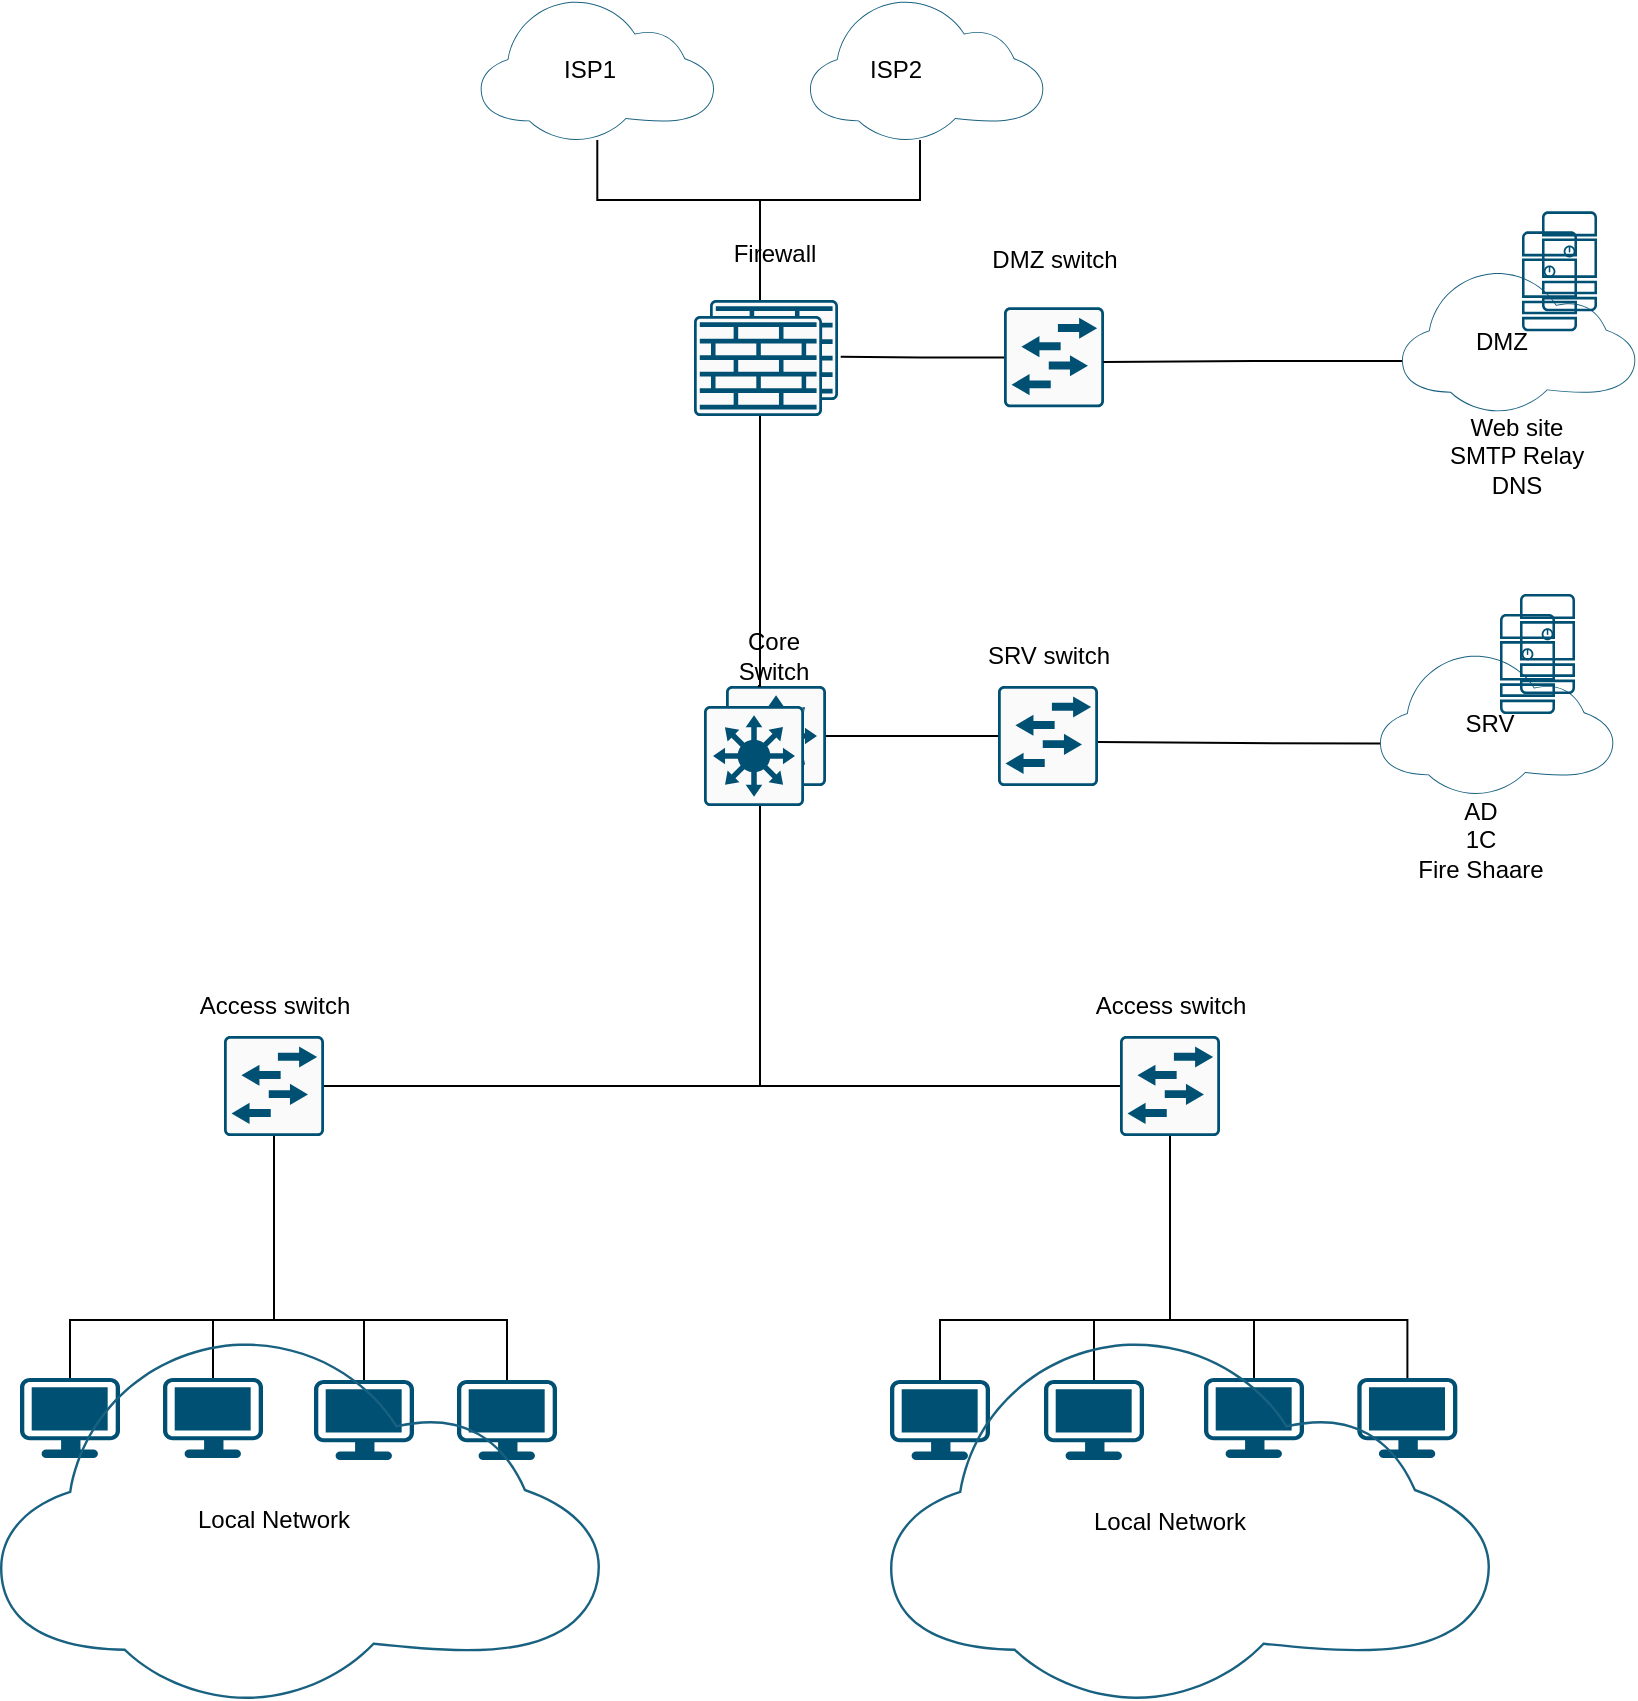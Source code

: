 <mxfile version="25.0.1" pages="3">
  <diagram name="Страница — 1" id="bEwSLXbIwpwS9ecif-LR">
    <mxGraphModel dx="1213" dy="1824" grid="1" gridSize="10" guides="1" tooltips="1" connect="1" arrows="1" fold="1" page="1" pageScale="1" pageWidth="827" pageHeight="1169" math="0" shadow="0">
      <root>
        <mxCell id="0" />
        <mxCell id="1" parent="0" />
        <mxCell id="nPY-et85FNtLsDKXI10x-8" value="" style="group" parent="1" vertex="1" connectable="0">
          <mxGeometry x="237" y="130" width="72" height="58" as="geometry" />
        </mxCell>
        <mxCell id="nPY-et85FNtLsDKXI10x-5" value="" style="sketch=0;points=[[0.015,0.015,0],[0.985,0.015,0],[0.985,0.985,0],[0.015,0.985,0],[0.25,0,0],[0.5,0,0],[0.75,0,0],[1,0.25,0],[1,0.5,0],[1,0.75,0],[0.75,1,0],[0.5,1,0],[0.25,1,0],[0,0.75,0],[0,0.5,0],[0,0.25,0]];verticalLabelPosition=bottom;html=1;verticalAlign=top;aspect=fixed;align=center;pointerEvents=1;shape=mxgraph.cisco19.rect;prIcon=firewall;fillColor=#FAFAFA;strokeColor=#005073;movable=1;resizable=1;rotatable=1;deletable=1;editable=1;locked=0;connectable=1;" parent="nPY-et85FNtLsDKXI10x-8" vertex="1">
          <mxGeometry x="8" width="64" height="50" as="geometry" />
        </mxCell>
        <mxCell id="nPY-et85FNtLsDKXI10x-7" value="" style="sketch=0;points=[[0.015,0.015,0],[0.985,0.015,0],[0.985,0.985,0],[0.015,0.985,0],[0.25,0,0],[0.5,0,0],[0.75,0,0],[1,0.25,0],[1,0.5,0],[1,0.75,0],[0.75,1,0],[0.5,1,0],[0.25,1,0],[0,0.75,0],[0,0.5,0],[0,0.25,0]];verticalLabelPosition=bottom;html=1;verticalAlign=top;aspect=fixed;align=center;pointerEvents=1;shape=mxgraph.cisco19.rect;prIcon=firewall;fillColor=#FAFAFA;strokeColor=#005073;movable=1;resizable=1;rotatable=1;deletable=1;editable=1;locked=0;connectable=1;" parent="nPY-et85FNtLsDKXI10x-8" vertex="1">
          <mxGeometry y="8" width="64" height="50" as="geometry" />
        </mxCell>
        <mxCell id="nPY-et85FNtLsDKXI10x-14" value="" style="group;labelPosition=center;verticalLabelPosition=top;align=center;verticalAlign=bottom;" parent="1" vertex="1" connectable="0">
          <mxGeometry x="242" y="323" width="61" height="60" as="geometry" />
        </mxCell>
        <mxCell id="nPY-et85FNtLsDKXI10x-12" value="" style="sketch=0;points=[[0.015,0.015,0],[0.985,0.015,0],[0.985,0.985,0],[0.015,0.985,0],[0.25,0,0],[0.5,0,0],[0.75,0,0],[1,0.25,0],[1,0.5,0],[1,0.75,0],[0.75,1,0],[0.5,1,0],[0.25,1,0],[0,0.75,0],[0,0.5,0],[0,0.25,0]];verticalLabelPosition=top;html=1;verticalAlign=bottom;aspect=fixed;align=center;pointerEvents=1;shape=mxgraph.cisco19.rect;prIcon=l3_switch;fillColor=#FAFAFA;strokeColor=#005073;labelPosition=center;" parent="nPY-et85FNtLsDKXI10x-14" vertex="1">
          <mxGeometry x="11" width="50" height="50" as="geometry" />
        </mxCell>
        <mxCell id="nPY-et85FNtLsDKXI10x-13" value="" style="sketch=0;points=[[0.015,0.015,0],[0.985,0.015,0],[0.985,0.985,0],[0.015,0.985,0],[0.25,0,0],[0.5,0,0],[0.75,0,0],[1,0.25,0],[1,0.5,0],[1,0.75,0],[0.75,1,0],[0.5,1,0],[0.25,1,0],[0,0.75,0],[0,0.5,0],[0,0.25,0]];verticalLabelPosition=bottom;html=1;verticalAlign=top;aspect=fixed;align=center;pointerEvents=1;shape=mxgraph.cisco19.rect;prIcon=l3_switch;fillColor=#FAFAFA;strokeColor=#005073;" parent="nPY-et85FNtLsDKXI10x-14" vertex="1">
          <mxGeometry y="10" width="50" height="50" as="geometry" />
        </mxCell>
        <mxCell id="nPY-et85FNtLsDKXI10x-32" value="" style="group" parent="1" vertex="1" connectable="0">
          <mxGeometry x="580" y="277" width="116.66" height="153.0" as="geometry" />
        </mxCell>
        <mxCell id="nPY-et85FNtLsDKXI10x-16" value="SRV" style="text;strokeColor=none;align=center;fillColor=none;html=1;verticalAlign=middle;whiteSpace=wrap;rounded=0;" parent="nPY-et85FNtLsDKXI10x-32" vertex="1">
          <mxGeometry x="20" y="50.0" width="70" height="30" as="geometry" />
        </mxCell>
        <mxCell id="nPY-et85FNtLsDKXI10x-17" value="" style="points=[[0,0.64,0],[0.2,0.15,0],[0.4,0.01,0],[0.79,0.25,0],[1,0.65,0],[0.8,0.86,0],[0.41,1,0],[0.16,0.86,0]];verticalLabelPosition=bottom;sketch=0;html=1;verticalAlign=top;aspect=fixed;align=center;pointerEvents=1;shape=mxgraph.cisco19.cloud;fillColor=#186180;strokeColor=none;rotation=0;" parent="nPY-et85FNtLsDKXI10x-32" vertex="1">
          <mxGeometry y="30.0" width="116.66" height="70" as="geometry" />
        </mxCell>
        <mxCell id="nPY-et85FNtLsDKXI10x-22" value="" style="sketch=0;points=[[0.015,0.015,0],[0.985,0.015,0],[0.985,0.985,0],[0.015,0.985,0],[0.25,0,0],[0.5,0,0],[0.75,0,0],[1,0.25,0],[1,0.5,0],[1,0.75,0],[0.75,1,0],[0.5,1,0],[0.25,1,0],[0,0.75,0],[0,0.5,0],[0,0.25,0]];verticalLabelPosition=bottom;html=1;verticalAlign=top;aspect=fixed;align=center;pointerEvents=1;shape=mxgraph.cisco19.server;fillColor=#005073;strokeColor=none;" parent="nPY-et85FNtLsDKXI10x-32" vertex="1">
          <mxGeometry x="70" width="27.5" height="50" as="geometry" />
        </mxCell>
        <mxCell id="nPY-et85FNtLsDKXI10x-23" value="" style="sketch=0;points=[[0.015,0.015,0],[0.985,0.015,0],[0.985,0.985,0],[0.015,0.985,0],[0.25,0,0],[0.5,0,0],[0.75,0,0],[1,0.25,0],[1,0.5,0],[1,0.75,0],[0.75,1,0],[0.5,1,0],[0.25,1,0],[0,0.75,0],[0,0.5,0],[0,0.25,0]];verticalLabelPosition=bottom;html=1;verticalAlign=top;aspect=fixed;align=center;pointerEvents=1;shape=mxgraph.cisco19.server;fillColor=#005073;strokeColor=none;" parent="nPY-et85FNtLsDKXI10x-32" vertex="1">
          <mxGeometry x="60" y="10" width="27.5" height="50" as="geometry" />
        </mxCell>
        <mxCell id="nPY-et85FNtLsDKXI10x-31" value="AD&lt;div&gt;1C&lt;/div&gt;&lt;div&gt;Fire Shaare&lt;/div&gt;" style="text;html=1;align=center;verticalAlign=middle;resizable=0;points=[];autosize=1;strokeColor=none;fillColor=none;" parent="nPY-et85FNtLsDKXI10x-32" vertex="1">
          <mxGeometry x="5" y="93.0" width="90" height="60" as="geometry" />
        </mxCell>
        <mxCell id="nPY-et85FNtLsDKXI10x-34" style="edgeStyle=orthogonalEdgeStyle;rounded=0;orthogonalLoop=1;jettySize=auto;html=1;exitX=1;exitY=0.5;exitDx=0;exitDy=0;exitPerimeter=0;entryX=0;entryY=0.64;entryDx=0;entryDy=0;entryPerimeter=0;endArrow=none;endFill=0;" parent="1" target="nPY-et85FNtLsDKXI10x-17" edge="1">
          <mxGeometry relative="1" as="geometry">
            <mxPoint x="439" y="351" as="sourcePoint" />
          </mxGeometry>
        </mxCell>
        <mxCell id="nPY-et85FNtLsDKXI10x-36" value="" style="group" parent="1" vertex="1" connectable="0">
          <mxGeometry x="591" y="85.66" width="116.66" height="143" as="geometry" />
        </mxCell>
        <mxCell id="nPY-et85FNtLsDKXI10x-18" value="" style="points=[[0,0.64,0],[0.2,0.15,0],[0.4,0.01,0],[0.79,0.25,0],[1,0.65,0],[0.8,0.86,0],[0.41,1,0],[0.16,0.86,0]];verticalLabelPosition=bottom;sketch=0;html=1;verticalAlign=top;aspect=fixed;align=center;pointerEvents=1;shape=mxgraph.cisco19.cloud;fillColor=#186180;strokeColor=none;rotation=0;" parent="nPY-et85FNtLsDKXI10x-36" vertex="1">
          <mxGeometry y="30" width="116.66" height="70" as="geometry" />
        </mxCell>
        <mxCell id="nPY-et85FNtLsDKXI10x-19" value="DMZ" style="text;strokeColor=none;align=center;fillColor=none;html=1;verticalAlign=middle;whiteSpace=wrap;rounded=0;" parent="nPY-et85FNtLsDKXI10x-36" vertex="1">
          <mxGeometry x="20" y="50" width="60" height="30" as="geometry" />
        </mxCell>
        <mxCell id="nPY-et85FNtLsDKXI10x-20" value="" style="sketch=0;points=[[0.015,0.015,0],[0.985,0.015,0],[0.985,0.985,0],[0.015,0.985,0],[0.25,0,0],[0.5,0,0],[0.75,0,0],[1,0.25,0],[1,0.5,0],[1,0.75,0],[0.75,1,0],[0.5,1,0],[0.25,1,0],[0,0.75,0],[0,0.5,0],[0,0.25,0]];verticalLabelPosition=bottom;html=1;verticalAlign=top;aspect=fixed;align=center;pointerEvents=1;shape=mxgraph.cisco19.server;fillColor=#005073;strokeColor=none;" parent="nPY-et85FNtLsDKXI10x-36" vertex="1">
          <mxGeometry x="60" y="10" width="27.5" height="50" as="geometry" />
        </mxCell>
        <mxCell id="nPY-et85FNtLsDKXI10x-21" value="" style="sketch=0;points=[[0.015,0.015,0],[0.985,0.015,0],[0.985,0.985,0],[0.015,0.985,0],[0.25,0,0],[0.5,0,0],[0.75,0,0],[1,0.25,0],[1,0.5,0],[1,0.75,0],[0.75,1,0],[0.5,1,0],[0.25,1,0],[0,0.75,0],[0,0.5,0],[0,0.25,0]];verticalLabelPosition=bottom;html=1;verticalAlign=top;aspect=fixed;align=center;pointerEvents=1;shape=mxgraph.cisco19.server;fillColor=#005073;strokeColor=none;" parent="nPY-et85FNtLsDKXI10x-36" vertex="1">
          <mxGeometry x="70" width="27.5" height="50" as="geometry" />
        </mxCell>
        <mxCell id="nPY-et85FNtLsDKXI10x-30" value="Web site&lt;div&gt;SMTP Relay&lt;/div&gt;&lt;div&gt;DNS&lt;/div&gt;" style="text;html=1;align=center;verticalAlign=middle;resizable=0;points=[];autosize=1;strokeColor=none;fillColor=none;" parent="nPY-et85FNtLsDKXI10x-36" vertex="1">
          <mxGeometry x="12" y="92" width="90" height="60" as="geometry" />
        </mxCell>
        <mxCell id="nPY-et85FNtLsDKXI10x-37" value="" style="group" parent="1" vertex="1" connectable="0">
          <mxGeometry x="374" y="323" width="80" height="80.0" as="geometry" />
        </mxCell>
        <mxCell id="nPY-et85FNtLsDKXI10x-24" value="" style="sketch=0;points=[[0.015,0.015,0],[0.985,0.015,0],[0.985,0.985,0],[0.015,0.985,0],[0.25,0,0],[0.5,0,0],[0.75,0,0],[1,0.25,0],[1,0.5,0],[1,0.75,0],[0.75,1,0],[0.5,1,0],[0.25,1,0],[0,0.75,0],[0,0.5,0],[0,0.25,0]];verticalLabelPosition=bottom;html=1;verticalAlign=top;aspect=fixed;align=center;pointerEvents=1;shape=mxgraph.cisco19.rect;prIcon=l2_switch;fillColor=#FAFAFA;strokeColor=#005073;" parent="nPY-et85FNtLsDKXI10x-37" vertex="1">
          <mxGeometry x="15" width="50" height="50" as="geometry" />
        </mxCell>
        <mxCell id="nPY-et85FNtLsDKXI10x-38" value="" style="group" parent="1" vertex="1" connectable="0">
          <mxGeometry x="372" y="91.66" width="90" height="121" as="geometry" />
        </mxCell>
        <mxCell id="nPY-et85FNtLsDKXI10x-26" value="&lt;div&gt;DMZ switch&lt;/div&gt;&lt;div&gt;&lt;br&gt;&lt;/div&gt;" style="sketch=0;points=[[0.015,0.015,0],[0.985,0.015,0],[0.985,0.985,0],[0.015,0.985,0],[0.25,0,0],[0.5,0,0],[0.75,0,0],[1,0.25,0],[1,0.5,0],[1,0.75,0],[0.75,1,0],[0.5,1,0],[0.25,1,0],[0,0.75,0],[0,0.5,0],[0,0.25,0]];verticalLabelPosition=top;html=1;verticalAlign=bottom;aspect=fixed;align=center;pointerEvents=1;shape=mxgraph.cisco19.rect;prIcon=l2_switch;fillColor=#FAFAFA;strokeColor=#005073;labelPosition=center;" parent="nPY-et85FNtLsDKXI10x-38" vertex="1">
          <mxGeometry x="20" y="42" width="50" height="50" as="geometry" />
        </mxCell>
        <mxCell id="nPY-et85FNtLsDKXI10x-53" style="edgeStyle=orthogonalEdgeStyle;rounded=0;orthogonalLoop=1;jettySize=auto;html=1;exitX=0;exitY=0.64;exitDx=0;exitDy=0;exitPerimeter=0;entryX=0.993;entryY=0.547;entryDx=0;entryDy=0;entryPerimeter=0;endArrow=none;endFill=0;" parent="1" source="nPY-et85FNtLsDKXI10x-18" target="nPY-et85FNtLsDKXI10x-26" edge="1">
          <mxGeometry relative="1" as="geometry" />
        </mxCell>
        <mxCell id="nPY-et85FNtLsDKXI10x-54" style="edgeStyle=orthogonalEdgeStyle;rounded=0;orthogonalLoop=1;jettySize=auto;html=1;entryX=1.021;entryY=0.567;entryDx=0;entryDy=0;entryPerimeter=0;endArrow=none;endFill=0;" parent="1" source="nPY-et85FNtLsDKXI10x-26" target="nPY-et85FNtLsDKXI10x-5" edge="1">
          <mxGeometry relative="1" as="geometry" />
        </mxCell>
        <mxCell id="nPY-et85FNtLsDKXI10x-55" style="edgeStyle=orthogonalEdgeStyle;rounded=0;orthogonalLoop=1;jettySize=auto;html=1;exitX=0;exitY=0.5;exitDx=0;exitDy=0;exitPerimeter=0;entryX=1;entryY=0.5;entryDx=0;entryDy=0;entryPerimeter=0;endArrow=none;endFill=0;" parent="1" source="nPY-et85FNtLsDKXI10x-24" target="nPY-et85FNtLsDKXI10x-12" edge="1">
          <mxGeometry relative="1" as="geometry" />
        </mxCell>
        <mxCell id="LGeyWOvhkxZkVCan1dt0-34" style="edgeStyle=orthogonalEdgeStyle;rounded=0;orthogonalLoop=1;jettySize=auto;html=1;endArrow=none;endFill=0;" edge="1" parent="1" source="nPY-et85FNtLsDKXI10x-62" target="nPY-et85FNtLsDKXI10x-13">
          <mxGeometry relative="1" as="geometry">
            <Array as="points">
              <mxPoint x="270" y="523" />
            </Array>
          </mxGeometry>
        </mxCell>
        <mxCell id="nPY-et85FNtLsDKXI10x-62" value="" style="sketch=0;points=[[0.015,0.015,0],[0.985,0.015,0],[0.985,0.985,0],[0.015,0.985,0],[0.25,0,0],[0.5,0,0],[0.75,0,0],[1,0.25,0],[1,0.5,0],[1,0.75,0],[0.75,1,0],[0.5,1,0],[0.25,1,0],[0,0.75,0],[0,0.5,0],[0,0.25,0]];verticalLabelPosition=bottom;html=1;verticalAlign=top;aspect=fixed;align=center;pointerEvents=1;shape=mxgraph.cisco19.rect;prIcon=l2_switch;fillColor=#FAFAFA;strokeColor=#005073;" parent="1" vertex="1">
          <mxGeometry x="2" y="498" width="50" height="50" as="geometry" />
        </mxCell>
        <mxCell id="LGeyWOvhkxZkVCan1dt0-33" style="edgeStyle=orthogonalEdgeStyle;rounded=0;orthogonalLoop=1;jettySize=auto;html=1;endArrow=none;endFill=0;" edge="1" parent="1" source="nPY-et85FNtLsDKXI10x-63" target="nPY-et85FNtLsDKXI10x-13">
          <mxGeometry relative="1" as="geometry">
            <Array as="points">
              <mxPoint x="270" y="523" />
            </Array>
          </mxGeometry>
        </mxCell>
        <mxCell id="nPY-et85FNtLsDKXI10x-63" value="" style="sketch=0;points=[[0.015,0.015,0],[0.985,0.015,0],[0.985,0.985,0],[0.015,0.985,0],[0.25,0,0],[0.5,0,0],[0.75,0,0],[1,0.25,0],[1,0.5,0],[1,0.75,0],[0.75,1,0],[0.5,1,0],[0.25,1,0],[0,0.75,0],[0,0.5,0],[0,0.25,0]];verticalLabelPosition=bottom;html=1;verticalAlign=top;aspect=fixed;align=center;pointerEvents=1;shape=mxgraph.cisco19.rect;prIcon=l2_switch;fillColor=#FAFAFA;strokeColor=#005073;" parent="1" vertex="1">
          <mxGeometry x="450" y="498" width="50" height="50" as="geometry" />
        </mxCell>
        <mxCell id="LGeyWOvhkxZkVCan1dt0-11" style="edgeStyle=orthogonalEdgeStyle;rounded=0;orthogonalLoop=1;jettySize=auto;html=1;endArrow=none;endFill=0;" edge="1" parent="1" source="nPY-et85FNtLsDKXI10x-67" target="nPY-et85FNtLsDKXI10x-63">
          <mxGeometry relative="1" as="geometry">
            <Array as="points">
              <mxPoint x="594" y="640" />
              <mxPoint x="475" y="640" />
            </Array>
          </mxGeometry>
        </mxCell>
        <mxCell id="nPY-et85FNtLsDKXI10x-67" value="" style="points=[[0.03,0.03,0],[0.5,0,0],[0.97,0.03,0],[1,0.4,0],[0.97,0.745,0],[0.5,1,0],[0.03,0.745,0],[0,0.4,0]];verticalLabelPosition=bottom;sketch=0;html=1;verticalAlign=top;aspect=fixed;align=center;pointerEvents=1;shape=mxgraph.cisco19.workstation;fillColor=#005073;strokeColor=none;" parent="1" vertex="1">
          <mxGeometry x="568.66" y="669" width="50" height="40" as="geometry" />
        </mxCell>
        <mxCell id="LGeyWOvhkxZkVCan1dt0-10" style="edgeStyle=orthogonalEdgeStyle;rounded=0;orthogonalLoop=1;jettySize=auto;html=1;endArrow=none;endFill=0;" edge="1" parent="1" source="nPY-et85FNtLsDKXI10x-68" target="nPY-et85FNtLsDKXI10x-63">
          <mxGeometry relative="1" as="geometry">
            <Array as="points">
              <mxPoint x="517" y="640" />
              <mxPoint x="475" y="640" />
            </Array>
          </mxGeometry>
        </mxCell>
        <mxCell id="nPY-et85FNtLsDKXI10x-68" value="" style="points=[[0.03,0.03,0],[0.5,0,0],[0.97,0.03,0],[1,0.4,0],[0.97,0.745,0],[0.5,1,0],[0.03,0.745,0],[0,0.4,0]];verticalLabelPosition=bottom;sketch=0;html=1;verticalAlign=top;aspect=fixed;align=center;pointerEvents=1;shape=mxgraph.cisco19.workstation;fillColor=#005073;strokeColor=none;" parent="1" vertex="1">
          <mxGeometry x="492" y="669" width="50" height="40" as="geometry" />
        </mxCell>
        <mxCell id="LGeyWOvhkxZkVCan1dt0-13" style="edgeStyle=orthogonalEdgeStyle;rounded=0;orthogonalLoop=1;jettySize=auto;html=1;endArrow=none;endFill=0;" edge="1" parent="1" source="nPY-et85FNtLsDKXI10x-69" target="nPY-et85FNtLsDKXI10x-63">
          <mxGeometry relative="1" as="geometry">
            <Array as="points">
              <mxPoint x="360" y="640" />
              <mxPoint x="475" y="640" />
            </Array>
          </mxGeometry>
        </mxCell>
        <mxCell id="nPY-et85FNtLsDKXI10x-69" value="" style="points=[[0.03,0.03,0],[0.5,0,0],[0.97,0.03,0],[1,0.4,0],[0.97,0.745,0],[0.5,1,0],[0.03,0.745,0],[0,0.4,0]];verticalLabelPosition=bottom;sketch=0;html=1;verticalAlign=top;aspect=fixed;align=center;pointerEvents=1;shape=mxgraph.cisco19.workstation;fillColor=#005073;strokeColor=none;" parent="1" vertex="1">
          <mxGeometry x="335" y="670" width="50" height="40" as="geometry" />
        </mxCell>
        <mxCell id="LGeyWOvhkxZkVCan1dt0-12" style="edgeStyle=orthogonalEdgeStyle;rounded=0;orthogonalLoop=1;jettySize=auto;html=1;endArrow=none;endFill=0;" edge="1" parent="1" source="nPY-et85FNtLsDKXI10x-70" target="nPY-et85FNtLsDKXI10x-63">
          <mxGeometry relative="1" as="geometry">
            <Array as="points">
              <mxPoint x="437" y="640" />
              <mxPoint x="475" y="640" />
            </Array>
          </mxGeometry>
        </mxCell>
        <mxCell id="nPY-et85FNtLsDKXI10x-70" value="" style="points=[[0.03,0.03,0],[0.5,0,0],[0.97,0.03,0],[1,0.4,0],[0.97,0.745,0],[0.5,1,0],[0.03,0.745,0],[0,0.4,0]];verticalLabelPosition=bottom;sketch=0;html=1;verticalAlign=top;aspect=fixed;align=center;pointerEvents=1;shape=mxgraph.cisco19.workstation;fillColor=#005073;strokeColor=none;" parent="1" vertex="1">
          <mxGeometry x="412" y="670" width="50" height="40" as="geometry" />
        </mxCell>
        <mxCell id="LGeyWOvhkxZkVCan1dt0-5" style="edgeStyle=orthogonalEdgeStyle;rounded=0;orthogonalLoop=1;jettySize=auto;html=1;endArrow=none;endFill=0;" edge="1" parent="1" source="nPY-et85FNtLsDKXI10x-79" target="nPY-et85FNtLsDKXI10x-62">
          <mxGeometry relative="1" as="geometry">
            <Array as="points">
              <mxPoint x="72" y="640" />
              <mxPoint x="27" y="640" />
            </Array>
          </mxGeometry>
        </mxCell>
        <mxCell id="nPY-et85FNtLsDKXI10x-79" value="" style="points=[[0.03,0.03,0],[0.5,0,0],[0.97,0.03,0],[1,0.4,0],[0.97,0.745,0],[0.5,1,0],[0.03,0.745,0],[0,0.4,0]];verticalLabelPosition=bottom;sketch=0;html=1;verticalAlign=top;aspect=fixed;align=center;pointerEvents=1;shape=mxgraph.cisco19.workstation;fillColor=#005073;strokeColor=none;" parent="1" vertex="1">
          <mxGeometry x="47" y="670" width="50" height="40" as="geometry" />
        </mxCell>
        <mxCell id="LGeyWOvhkxZkVCan1dt0-4" style="edgeStyle=orthogonalEdgeStyle;rounded=0;orthogonalLoop=1;jettySize=auto;html=1;endArrow=none;endFill=0;" edge="1" parent="1" source="nPY-et85FNtLsDKXI10x-80" target="nPY-et85FNtLsDKXI10x-62">
          <mxGeometry relative="1" as="geometry">
            <Array as="points">
              <mxPoint x="144" y="640" />
              <mxPoint x="27" y="640" />
            </Array>
          </mxGeometry>
        </mxCell>
        <mxCell id="nPY-et85FNtLsDKXI10x-80" value="" style="points=[[0.03,0.03,0],[0.5,0,0],[0.97,0.03,0],[1,0.4,0],[0.97,0.745,0],[0.5,1,0],[0.03,0.745,0],[0,0.4,0]];verticalLabelPosition=bottom;sketch=0;html=1;verticalAlign=top;aspect=fixed;align=center;pointerEvents=1;shape=mxgraph.cisco19.workstation;fillColor=#005073;strokeColor=none;" parent="1" vertex="1">
          <mxGeometry x="118.5" y="670" width="50" height="40" as="geometry" />
        </mxCell>
        <mxCell id="nPY-et85FNtLsDKXI10x-120" value="" style="points=[[0,0.64,0],[0.2,0.15,0],[0.4,0.01,0],[0.79,0.25,0],[1,0.65,0],[0.8,0.86,0],[0.41,1,0],[0.16,0.86,0]];verticalLabelPosition=bottom;sketch=0;html=1;verticalAlign=top;aspect=fixed;align=center;pointerEvents=1;shape=mxgraph.cisco19.cloud;fillColor=#186180;strokeColor=none;" parent="1" vertex="1">
          <mxGeometry x="335" y="649.5" width="300" height="180" as="geometry" />
        </mxCell>
        <mxCell id="nPY-et85FNtLsDKXI10x-123" value="Local Network" style="text;html=1;align=center;verticalAlign=middle;whiteSpace=wrap;rounded=0;" parent="1" vertex="1">
          <mxGeometry x="420" y="710" width="110" height="61" as="geometry" />
        </mxCell>
        <mxCell id="LGeyWOvhkxZkVCan1dt0-7" style="edgeStyle=orthogonalEdgeStyle;rounded=0;orthogonalLoop=1;jettySize=auto;html=1;endArrow=none;endFill=0;" edge="1" parent="1" source="LGeyWOvhkxZkVCan1dt0-2" target="nPY-et85FNtLsDKXI10x-62">
          <mxGeometry relative="1" as="geometry">
            <Array as="points">
              <mxPoint x="-75" y="640" />
              <mxPoint x="27" y="640" />
            </Array>
          </mxGeometry>
        </mxCell>
        <mxCell id="LGeyWOvhkxZkVCan1dt0-2" value="" style="points=[[0.03,0.03,0],[0.5,0,0],[0.97,0.03,0],[1,0.4,0],[0.97,0.745,0],[0.5,1,0],[0.03,0.745,0],[0,0.4,0]];verticalLabelPosition=bottom;sketch=0;html=1;verticalAlign=top;aspect=fixed;align=center;pointerEvents=1;shape=mxgraph.cisco19.workstation;fillColor=#005073;strokeColor=none;" vertex="1" parent="1">
          <mxGeometry x="-100" y="669" width="50" height="40" as="geometry" />
        </mxCell>
        <mxCell id="LGeyWOvhkxZkVCan1dt0-6" style="edgeStyle=orthogonalEdgeStyle;rounded=0;orthogonalLoop=1;jettySize=auto;html=1;endArrow=none;endFill=0;" edge="1" parent="1" source="LGeyWOvhkxZkVCan1dt0-3" target="nPY-et85FNtLsDKXI10x-62">
          <mxGeometry relative="1" as="geometry">
            <Array as="points">
              <mxPoint x="-3" y="640" />
              <mxPoint x="27" y="640" />
            </Array>
          </mxGeometry>
        </mxCell>
        <mxCell id="LGeyWOvhkxZkVCan1dt0-3" value="" style="points=[[0.03,0.03,0],[0.5,0,0],[0.97,0.03,0],[1,0.4,0],[0.97,0.745,0],[0.5,1,0],[0.03,0.745,0],[0,0.4,0]];verticalLabelPosition=bottom;sketch=0;html=1;verticalAlign=top;aspect=fixed;align=center;pointerEvents=1;shape=mxgraph.cisco19.workstation;fillColor=#005073;strokeColor=none;" vertex="1" parent="1">
          <mxGeometry x="-28.5" y="669" width="50" height="40" as="geometry" />
        </mxCell>
        <mxCell id="LGeyWOvhkxZkVCan1dt0-8" value="" style="points=[[0,0.64,0],[0.2,0.15,0],[0.4,0.01,0],[0.79,0.25,0],[1,0.65,0],[0.8,0.86,0],[0.41,1,0],[0.16,0.86,0]];verticalLabelPosition=bottom;sketch=0;html=1;verticalAlign=top;aspect=fixed;align=center;pointerEvents=1;shape=mxgraph.cisco19.cloud;fillColor=#186180;strokeColor=none;" vertex="1" parent="1">
          <mxGeometry x="-110" y="649.5" width="300" height="180" as="geometry" />
        </mxCell>
        <mxCell id="LGeyWOvhkxZkVCan1dt0-9" value="Local Network" style="text;html=1;align=center;verticalAlign=middle;whiteSpace=wrap;rounded=0;" vertex="1" parent="1">
          <mxGeometry x="-28.5" y="709" width="110" height="61" as="geometry" />
        </mxCell>
        <mxCell id="LGeyWOvhkxZkVCan1dt0-14" value="Access switch&lt;div&gt;&lt;br&gt;&lt;/div&gt;" style="text;html=1;align=center;verticalAlign=middle;resizable=0;points=[];autosize=1;strokeColor=none;fillColor=none;" vertex="1" parent="1">
          <mxGeometry x="-23.5" y="470.0" width="100" height="40" as="geometry" />
        </mxCell>
        <mxCell id="LGeyWOvhkxZkVCan1dt0-15" value="Access switch&lt;div&gt;&lt;br&gt;&lt;/div&gt;" style="text;html=1;align=center;verticalAlign=middle;resizable=0;points=[];autosize=1;strokeColor=none;fillColor=none;" vertex="1" parent="1">
          <mxGeometry x="425" y="470.0" width="100" height="40" as="geometry" />
        </mxCell>
        <mxCell id="LGeyWOvhkxZkVCan1dt0-16" value="&lt;div&gt;Firewall&lt;/div&gt;" style="text;html=1;align=center;verticalAlign=middle;resizable=0;points=[];autosize=1;strokeColor=none;fillColor=none;" vertex="1" parent="1">
          <mxGeometry x="247" y="91.66" width="60" height="30" as="geometry" />
        </mxCell>
        <mxCell id="LGeyWOvhkxZkVCan1dt0-29" style="edgeStyle=orthogonalEdgeStyle;rounded=0;orthogonalLoop=1;jettySize=auto;html=1;endArrow=none;endFill=0;" edge="1" parent="1" source="LGeyWOvhkxZkVCan1dt0-17" target="nPY-et85FNtLsDKXI10x-5">
          <mxGeometry relative="1" as="geometry">
            <Array as="points">
              <mxPoint x="189" y="80" />
              <mxPoint x="270" y="80" />
            </Array>
          </mxGeometry>
        </mxCell>
        <mxCell id="LGeyWOvhkxZkVCan1dt0-17" value="" style="points=[[0,0.64,0],[0.2,0.15,0],[0.4,0.01,0],[0.79,0.25,0],[1,0.65,0],[0.8,0.86,0],[0.41,1,0],[0.16,0.86,0]];verticalLabelPosition=bottom;sketch=0;html=1;verticalAlign=top;aspect=fixed;align=center;pointerEvents=1;shape=mxgraph.cisco19.cloud;fillColor=#186180;strokeColor=none;rotation=0;" vertex="1" parent="1">
          <mxGeometry x="130.34" y="-20.0" width="116.66" height="70" as="geometry" />
        </mxCell>
        <mxCell id="LGeyWOvhkxZkVCan1dt0-30" style="edgeStyle=orthogonalEdgeStyle;rounded=0;orthogonalLoop=1;jettySize=auto;html=1;endArrow=none;endFill=0;" edge="1" parent="1" source="LGeyWOvhkxZkVCan1dt0-18" target="nPY-et85FNtLsDKXI10x-5">
          <mxGeometry relative="1" as="geometry">
            <Array as="points">
              <mxPoint x="350" y="80" />
              <mxPoint x="270" y="80" />
            </Array>
          </mxGeometry>
        </mxCell>
        <mxCell id="LGeyWOvhkxZkVCan1dt0-18" value="" style="points=[[0,0.64,0],[0.2,0.15,0],[0.4,0.01,0],[0.79,0.25,0],[1,0.65,0],[0.8,0.86,0],[0.41,1,0],[0.16,0.86,0]];verticalLabelPosition=bottom;sketch=0;html=1;verticalAlign=top;aspect=fixed;align=center;pointerEvents=1;shape=mxgraph.cisco19.cloud;fillColor=#186180;strokeColor=none;rotation=0;" vertex="1" parent="1">
          <mxGeometry x="295" y="-20.0" width="116.66" height="70" as="geometry" />
        </mxCell>
        <mxCell id="LGeyWOvhkxZkVCan1dt0-19" value="ISP1" style="text;strokeColor=none;align=center;fillColor=none;html=1;verticalAlign=middle;whiteSpace=wrap;rounded=0;" vertex="1" parent="1">
          <mxGeometry x="150.34" y="-1.421e-14" width="70" height="30" as="geometry" />
        </mxCell>
        <mxCell id="LGeyWOvhkxZkVCan1dt0-20" value="ISP2" style="text;strokeColor=none;align=center;fillColor=none;html=1;verticalAlign=middle;whiteSpace=wrap;rounded=0;" vertex="1" parent="1">
          <mxGeometry x="308" y="-1.421e-14" width="60" height="30" as="geometry" />
        </mxCell>
        <mxCell id="LGeyWOvhkxZkVCan1dt0-35" style="edgeStyle=orthogonalEdgeStyle;rounded=0;orthogonalLoop=1;jettySize=auto;html=1;entryX=0.32;entryY=0;entryDx=0;entryDy=0;entryPerimeter=0;endArrow=none;endFill=0;" edge="1" parent="1" source="nPY-et85FNtLsDKXI10x-7" target="nPY-et85FNtLsDKXI10x-12">
          <mxGeometry relative="1" as="geometry">
            <Array as="points">
              <mxPoint x="270" y="323" />
            </Array>
          </mxGeometry>
        </mxCell>
        <mxCell id="nPY-et85FNtLsDKXI10x-28" value="&lt;div&gt;SRV switch&lt;/div&gt;" style="text;html=1;align=center;verticalAlign=middle;resizable=0;points=[];autosize=1;strokeColor=none;fillColor=none;" parent="1" vertex="1">
          <mxGeometry x="374" y="293" width="80" height="30" as="geometry" />
        </mxCell>
        <mxCell id="LGeyWOvhkxZkVCan1dt0-39" value="&lt;div&gt;Core Switch&lt;/div&gt;" style="text;html=1;align=center;verticalAlign=middle;whiteSpace=wrap;rounded=0;" vertex="1" parent="1">
          <mxGeometry x="247" y="293" width="60" height="30" as="geometry" />
        </mxCell>
      </root>
    </mxGraphModel>
  </diagram>
  <diagram id="v45KUR_Yq79eP7iu_e_v" name="Страница — 2">
    <mxGraphModel dx="2208" dy="939" grid="1" gridSize="10" guides="1" tooltips="1" connect="1" arrows="1" fold="1" page="1" pageScale="1" pageWidth="827" pageHeight="1169" math="0" shadow="0">
      <root>
        <mxCell id="0" />
        <mxCell id="1" parent="0" />
        <mxCell id="uuOgfEwGagnWWAHSsjMx-1" value="" style="sketch=0;points=[[0.015,0.015,0],[0.985,0.015,0],[0.985,0.985,0],[0.015,0.985,0],[0.25,0,0],[0.5,0,0],[0.75,0,0],[1,0.25,0],[1,0.5,0],[1,0.75,0],[0.75,1,0],[0.5,1,0],[0.25,1,0],[0,0.75,0],[0,0.5,0],[0,0.25,0]];verticalLabelPosition=bottom;html=1;verticalAlign=top;aspect=fixed;align=center;pointerEvents=1;shape=mxgraph.cisco19.server;fillColor=#005073;strokeColor=none;" vertex="1" parent="1">
          <mxGeometry x="-1037.5" y="305" width="27.5" height="50" as="geometry" />
        </mxCell>
        <mxCell id="uuOgfEwGagnWWAHSsjMx-2" value="" style="sketch=0;points=[[0.015,0.015,0],[0.985,0.015,0],[0.985,0.985,0],[0.015,0.985,0],[0.25,0,0],[0.5,0,0],[0.75,0,0],[1,0.25,0],[1,0.5,0],[1,0.75,0],[0.75,1,0],[0.5,1,0],[0.25,1,0],[0,0.75,0],[0,0.5,0],[0,0.25,0]];verticalLabelPosition=bottom;html=1;verticalAlign=top;aspect=fixed;align=center;pointerEvents=1;shape=mxgraph.cisco19.rect;prIcon=l3_switch;fillColor=#FAFAFA;strokeColor=#005073;" vertex="1" parent="1">
          <mxGeometry x="-637.57" y="552" width="50" height="50" as="geometry" />
        </mxCell>
        <mxCell id="uuOgfEwGagnWWAHSsjMx-3" value="" style="sketch=0;points=[[0.015,0.015,0],[0.985,0.015,0],[0.985,0.985,0],[0.015,0.985,0],[0.25,0,0],[0.5,0,0],[0.75,0,0],[1,0.25,0],[1,0.5,0],[1,0.75,0],[0.75,1,0],[0.5,1,0],[0.25,1,0],[0,0.75,0],[0,0.5,0],[0,0.25,0]];verticalLabelPosition=bottom;html=1;verticalAlign=top;aspect=fixed;align=center;pointerEvents=1;shape=mxgraph.cisco19.rect;prIcon=firewall;fillColor=#FAFAFA;strokeColor=#005073;" vertex="1" parent="1">
          <mxGeometry x="-222.9" y="553" width="64" height="50" as="geometry" />
        </mxCell>
        <mxCell id="uuOgfEwGagnWWAHSsjMx-4" value="" style="sketch=0;points=[[0.015,0.015,0],[0.985,0.015,0],[0.985,0.985,0],[0.015,0.985,0],[0.25,0,0],[0.5,0,0],[0.75,0,0],[1,0.25,0],[1,0.5,0],[1,0.75,0],[0.75,1,0],[0.5,1,0],[0.25,1,0],[0,0.75,0],[0,0.5,0],[0,0.25,0]];verticalLabelPosition=bottom;html=1;verticalAlign=top;aspect=fixed;align=center;pointerEvents=1;shape=mxgraph.cisco19.rect;prIcon=security_management;fillColor=#FAFAFA;strokeColor=#005073;" vertex="1" parent="1">
          <mxGeometry x="-1050" y="525" width="40" height="40" as="geometry" />
        </mxCell>
        <mxCell id="uuOgfEwGagnWWAHSsjMx-5" value="" style="points=[[0.35,0,0],[0.98,0.51,0],[1,0.71,0],[0.67,1,0],[0,0.795,0],[0,0.65,0]];verticalLabelPosition=bottom;sketch=0;html=1;verticalAlign=top;aspect=fixed;align=center;pointerEvents=1;shape=mxgraph.cisco19.user;fillColor=#005073;strokeColor=none;" vertex="1" parent="1">
          <mxGeometry x="-1028.34" y="415" width="50" height="50" as="geometry" />
        </mxCell>
        <mxCell id="uuOgfEwGagnWWAHSsjMx-6" value="" style="points=[[0,0.64,0],[0.2,0.15,0],[0.4,0.01,0],[0.79,0.25,0],[1,0.65,0],[0.8,0.86,0],[0.41,1,0],[0.16,0.86,0]];verticalLabelPosition=bottom;sketch=0;html=1;verticalAlign=top;aspect=fixed;align=center;pointerEvents=1;shape=mxgraph.cisco19.cloud;fillColor=#186180;strokeColor=none;rotation=0;" vertex="1" parent="1">
          <mxGeometry x="-1040" y="310" width="116.66" height="70" as="geometry" />
        </mxCell>
        <mxCell id="uuOgfEwGagnWWAHSsjMx-7" value="" style="points=[[0,0.64,0],[0.2,0.15,0],[0.4,0.01,0],[0.79,0.25,0],[1,0.65,0],[0.8,0.86,0],[0.41,1,0],[0.16,0.86,0]];verticalLabelPosition=bottom;sketch=0;html=1;verticalAlign=top;aspect=fixed;align=center;pointerEvents=1;shape=mxgraph.cisco19.cloud;fillColor=#186180;strokeColor=none;rotation=0;" vertex="1" parent="1">
          <mxGeometry x="-1040" y="441" width="116.66" height="70" as="geometry" />
        </mxCell>
        <mxCell id="uuOgfEwGagnWWAHSsjMx-8" value="" style="points=[[0,0.64,0],[0.2,0.15,0],[0.4,0.01,0],[0.79,0.25,0],[1,0.65,0],[0.8,0.86,0],[0.41,1,0],[0.16,0.86,0]];verticalLabelPosition=bottom;sketch=0;html=1;verticalAlign=top;aspect=fixed;align=center;pointerEvents=1;shape=mxgraph.cisco19.cloud;fillColor=#186180;strokeColor=none;rotation=0;" vertex="1" parent="1">
          <mxGeometry x="-1040" y="540" width="116.66" height="70" as="geometry" />
        </mxCell>
        <mxCell id="uuOgfEwGagnWWAHSsjMx-9" value="" style="points=[[0,0.64,0],[0.2,0.15,0],[0.4,0.01,0],[0.79,0.25,0],[1,0.65,0],[0.8,0.86,0],[0.41,1,0],[0.16,0.86,0]];verticalLabelPosition=bottom;sketch=0;html=1;verticalAlign=top;aspect=fixed;align=center;pointerEvents=1;shape=mxgraph.cisco19.cloud;fillColor=#186180;strokeColor=none;rotation=0;" vertex="1" parent="1">
          <mxGeometry x="-1040" y="625" width="116.66" height="70" as="geometry" />
        </mxCell>
        <mxCell id="uuOgfEwGagnWWAHSsjMx-10" value="Локальные&lt;div&gt;сервера&lt;/div&gt;" style="text;html=1;align=center;verticalAlign=middle;resizable=0;points=[];autosize=1;strokeColor=none;fillColor=none;" vertex="1" parent="1">
          <mxGeometry x="-1028.34" y="325" width="90" height="40" as="geometry" />
        </mxCell>
        <mxCell id="uuOgfEwGagnWWAHSsjMx-11" value="Сегмент обычных&lt;div&gt;пользователей&lt;/div&gt;" style="text;html=1;align=center;verticalAlign=middle;resizable=0;points=[];autosize=1;strokeColor=none;fillColor=none;" vertex="1" parent="1">
          <mxGeometry x="-1043.34" y="465" width="120" height="40" as="geometry" />
        </mxCell>
        <mxCell id="uuOgfEwGagnWWAHSsjMx-12" value="Сегмент&lt;div&gt;привилегированных&lt;/div&gt;&lt;div&gt;пользователей&lt;/div&gt;" style="text;html=1;align=center;verticalAlign=middle;resizable=0;points=[];autosize=1;strokeColor=none;fillColor=none;" vertex="1" parent="1">
          <mxGeometry x="-1053.34" y="550" width="140" height="60" as="geometry" />
        </mxCell>
        <mxCell id="uuOgfEwGagnWWAHSsjMx-13" value="Сегмент&amp;nbsp;&lt;div&gt;бухгалтерии&lt;/div&gt;" style="text;html=1;align=center;verticalAlign=middle;resizable=0;points=[];autosize=1;strokeColor=none;fillColor=none;" vertex="1" parent="1">
          <mxGeometry x="-1028.34" y="640" width="90" height="40" as="geometry" />
        </mxCell>
        <mxCell id="uuOgfEwGagnWWAHSsjMx-14" value="" style="points=[[0.35,0,0],[0.98,0.51,0],[1,0.71,0],[0.67,1,0],[0,0.795,0],[0,0.65,0]];verticalLabelPosition=bottom;sketch=0;html=1;verticalAlign=top;aspect=fixed;align=center;pointerEvents=1;shape=mxgraph.cisco19.user;fillColor=#005073;strokeColor=none;" vertex="1" parent="1">
          <mxGeometry x="-1040" y="425" width="50" height="50" as="geometry" />
        </mxCell>
        <mxCell id="uuOgfEwGagnWWAHSsjMx-15" value="" style="sketch=0;points=[[0.015,0.015,0],[0.985,0.015,0],[0.985,0.985,0],[0.015,0.985,0],[0.25,0,0],[0.5,0,0],[0.75,0,0],[1,0.25,0],[1,0.5,0],[1,0.75,0],[0.75,1,0],[0.5,1,0],[0.25,1,0],[0,0.75,0],[0,0.5,0],[0,0.25,0]];verticalLabelPosition=bottom;html=1;verticalAlign=top;aspect=fixed;align=center;pointerEvents=1;shape=mxgraph.cisco19.rect;prIcon=security_management;fillColor=#FAFAFA;strokeColor=#005073;" vertex="1" parent="1">
          <mxGeometry x="-1060" y="535" width="40" height="40" as="geometry" />
        </mxCell>
        <mxCell id="uuOgfEwGagnWWAHSsjMx-16" value="" style="sketch=0;points=[[0.015,0.015,0],[0.985,0.015,0],[0.985,0.985,0],[0.015,0.985,0],[0.25,0,0],[0.5,0,0],[0.75,0,0],[1,0.25,0],[1,0.5,0],[1,0.75,0],[0.75,1,0],[0.5,1,0],[0.25,1,0],[0,0.75,0],[0,0.5,0],[0,0.25,0]];verticalLabelPosition=bottom;html=1;verticalAlign=top;aspect=fixed;align=center;pointerEvents=1;shape=mxgraph.cisco19.rect;prIcon=firewall;fillColor=#FAFAFA;strokeColor=#005073;" vertex="1" parent="1">
          <mxGeometry x="-232.9" y="558" width="64" height="50" as="geometry" />
        </mxCell>
        <mxCell id="uuOgfEwGagnWWAHSsjMx-17" value="" style="sketch=0;points=[[0.015,0.015,0],[0.985,0.015,0],[0.985,0.985,0],[0.015,0.985,0],[0.25,0,0],[0.5,0,0],[0.75,0,0],[1,0.25,0],[1,0.5,0],[1,0.75,0],[0.75,1,0],[0.5,1,0],[0.25,1,0],[0,0.75,0],[0,0.5,0],[0,0.25,0]];verticalLabelPosition=bottom;html=1;verticalAlign=top;aspect=fixed;align=center;pointerEvents=1;shape=mxgraph.cisco19.rect;prIcon=l3_switch;fillColor=#FAFAFA;strokeColor=#005073;strokeWidth=1;" vertex="1" parent="1">
          <mxGeometry x="-647.57" y="558" width="50" height="50" as="geometry" />
        </mxCell>
        <mxCell id="uuOgfEwGagnWWAHSsjMx-18" value="" style="sketch=0;points=[[0.015,0.015,0],[0.985,0.015,0],[0.985,0.985,0],[0.015,0.985,0],[0.25,0,0],[0.5,0,0],[0.75,0,0],[1,0.25,0],[1,0.5,0],[1,0.75,0],[0.75,1,0],[0.5,1,0],[0.25,1,0],[0,0.75,0],[0,0.5,0],[0,0.25,0]];verticalLabelPosition=bottom;html=1;verticalAlign=top;aspect=fixed;align=center;pointerEvents=1;shape=mxgraph.cisco19.server;fillColor=#005073;strokeColor=none;" vertex="1" parent="1">
          <mxGeometry x="-1047.5" y="310" width="27.5" height="50" as="geometry" />
        </mxCell>
        <mxCell id="uuOgfEwGagnWWAHSsjMx-19" value="" style="html=1;outlineConnect=0;fillColor=none;strokeColor=#005073;gradientColor=none;gradientDirection=north;strokeWidth=2;shape=mxgraph.networks.bus;gradientColor=none;gradientDirection=north;fontColor=#ffffff;perimeter=backbonePerimeter;backboneSize=20;fontSize=10;points=[[0.01,0.5,0],[0.5,0,0],[0.99,0.5,0],[0.5,1,0]];" vertex="1" parent="1">
          <mxGeometry x="-886.24" y="340" width="210" height="20" as="geometry" />
        </mxCell>
        <mxCell id="uuOgfEwGagnWWAHSsjMx-20" style="edgeStyle=orthogonalEdgeStyle;rounded=0;orthogonalLoop=1;jettySize=auto;html=1;exitX=0.01;exitY=0.5;exitDx=0;exitDy=0;exitPerimeter=0;endArrow=none;endFill=0;" edge="1" parent="1" source="uuOgfEwGagnWWAHSsjMx-21" target="uuOgfEwGagnWWAHSsjMx-11">
          <mxGeometry relative="1" as="geometry" />
        </mxCell>
        <mxCell id="uuOgfEwGagnWWAHSsjMx-21" value="" style="html=1;outlineConnect=0;fillColor=none;strokeColor=#005073;gradientColor=none;gradientDirection=north;strokeWidth=2;shape=mxgraph.networks.bus;gradientColor=none;gradientDirection=north;fontColor=#ffffff;perimeter=backbonePerimeter;backboneSize=20;fontSize=10;points=[[0.01,0.5,0],[0.5,0,0],[0.99,0.5,0],[0.5,1,0]];" vertex="1" parent="1">
          <mxGeometry x="-886.24" y="475" width="210" height="20" as="geometry" />
        </mxCell>
        <mxCell id="uuOgfEwGagnWWAHSsjMx-22" value="VL7 192.168.7.0/24 SRV" style="text;html=1;align=center;verticalAlign=middle;resizable=0;points=[];autosize=1;strokeColor=none;fillColor=none;" vertex="1" parent="1">
          <mxGeometry x="-861.24" y="335" width="160" height="30" as="geometry" />
        </mxCell>
        <mxCell id="uuOgfEwGagnWWAHSsjMx-23" value="VL2 192.168.2.0/24 Users1" style="text;html=1;align=center;verticalAlign=middle;resizable=0;points=[];autosize=1;strokeColor=none;fillColor=none;" vertex="1" parent="1">
          <mxGeometry x="-866.24" y="470" width="170" height="30" as="geometry" />
        </mxCell>
        <mxCell id="uuOgfEwGagnWWAHSsjMx-24" value="" style="html=1;outlineConnect=0;fillColor=none;strokeColor=#005073;gradientColor=none;gradientDirection=north;strokeWidth=2;shape=mxgraph.networks.bus;gradientColor=none;gradientDirection=north;fontColor=#ffffff;perimeter=backbonePerimeter;backboneSize=20;fontSize=10;points=[[0.01,0.5,0],[0.5,0,0],[0.99,0.5,0],[0.5,1,0]];" vertex="1" parent="1">
          <mxGeometry x="-882.9" y="574" width="206.66" height="20" as="geometry" />
        </mxCell>
        <mxCell id="uuOgfEwGagnWWAHSsjMx-25" value="VL3 192.168.3.0/24 Users3" style="text;html=1;align=center;verticalAlign=middle;resizable=0;points=[];autosize=1;strokeColor=none;fillColor=none;" vertex="1" parent="1">
          <mxGeometry x="-866.24" y="569" width="170" height="30" as="geometry" />
        </mxCell>
        <mxCell id="uuOgfEwGagnWWAHSsjMx-26" value="" style="html=1;outlineConnect=0;fillColor=none;strokeColor=#005073;gradientColor=none;gradientDirection=north;strokeWidth=2;shape=mxgraph.networks.bus;gradientColor=none;gradientDirection=north;fontColor=#ffffff;perimeter=backbonePerimeter;backboneSize=20;fontSize=10;points=[[0.01,0.5,0],[0.5,0,0],[0.99,0.5,0],[0.5,1,0]];" vertex="1" parent="1">
          <mxGeometry x="-886.24" y="660" width="210" height="20" as="geometry" />
        </mxCell>
        <mxCell id="uuOgfEwGagnWWAHSsjMx-27" value="VL4 192.168.4.0/24 Bugh" style="text;html=1;align=center;verticalAlign=middle;resizable=0;points=[];autosize=1;strokeColor=none;fillColor=none;" vertex="1" parent="1">
          <mxGeometry x="-861.24" y="655" width="160" height="30" as="geometry" />
        </mxCell>
        <mxCell id="uuOgfEwGagnWWAHSsjMx-28" value="" style="points=[[0,0.64,0],[0.2,0.15,0],[0.4,0.01,0],[0.79,0.25,0],[1,0.65,0],[0.8,0.86,0],[0.41,1,0],[0.16,0.86,0]];verticalLabelPosition=bottom;sketch=0;html=1;verticalAlign=top;aspect=fixed;align=center;pointerEvents=1;shape=mxgraph.cisco19.cloud;fillColor=#186180;strokeColor=none;rotation=0;" vertex="1" parent="1">
          <mxGeometry x="-602.23" y="310" width="116.66" height="70" as="geometry" />
        </mxCell>
        <mxCell id="uuOgfEwGagnWWAHSsjMx-29" value="Сегмент&amp;nbsp;&lt;div&gt;Web сайта&lt;/div&gt;" style="text;html=1;align=center;verticalAlign=middle;resizable=0;points=[];autosize=1;strokeColor=none;fillColor=none;" vertex="1" parent="1">
          <mxGeometry x="-585.57" y="325" width="80" height="40" as="geometry" />
        </mxCell>
        <mxCell id="uuOgfEwGagnWWAHSsjMx-30" value="" style="sketch=0;points=[[0.015,0.015,0],[0.985,0.015,0],[0.985,0.985,0],[0.015,0.985,0],[0.25,0,0],[0.5,0,0],[0.75,0,0],[1,0.25,0],[1,0.5,0],[1,0.75,0],[0.75,1,0],[0.5,1,0],[0.25,1,0],[0,0.75,0],[0,0.5,0],[0,0.25,0]];verticalLabelPosition=bottom;html=1;verticalAlign=top;aspect=fixed;align=center;pointerEvents=1;shape=mxgraph.cisco19.server;fillColor=#005073;strokeColor=none;" vertex="1" parent="1">
          <mxGeometry x="-606.23" y="300" width="27.5" height="50" as="geometry" />
        </mxCell>
        <mxCell id="uuOgfEwGagnWWAHSsjMx-31" value="" style="points=[[0,0.64,0],[0.2,0.15,0],[0.4,0.01,0],[0.79,0.25,0],[1,0.65,0],[0.8,0.86,0],[0.41,1,0],[0.16,0.86,0]];verticalLabelPosition=bottom;sketch=0;html=1;verticalAlign=top;aspect=fixed;align=center;pointerEvents=1;shape=mxgraph.cisco19.cloud;fillColor=#186180;strokeColor=none;rotation=0;" vertex="1" parent="1">
          <mxGeometry x="-602.23" y="390" width="116.66" height="70" as="geometry" />
        </mxCell>
        <mxCell id="uuOgfEwGagnWWAHSsjMx-32" value="Сегмент&lt;div&gt;DNS,SMTP&lt;/div&gt;" style="text;html=1;align=center;verticalAlign=middle;resizable=0;points=[];autosize=1;strokeColor=none;fillColor=none;" vertex="1" parent="1">
          <mxGeometry x="-590.57" y="405" width="90" height="40" as="geometry" />
        </mxCell>
        <mxCell id="uuOgfEwGagnWWAHSsjMx-33" value="" style="sketch=0;points=[[0.015,0.015,0],[0.985,0.015,0],[0.985,0.985,0],[0.015,0.985,0],[0.25,0,0],[0.5,0,0],[0.75,0,0],[1,0.25,0],[1,0.5,0],[1,0.75,0],[0.75,1,0],[0.5,1,0],[0.25,1,0],[0,0.75,0],[0,0.5,0],[0,0.25,0]];verticalLabelPosition=bottom;html=1;verticalAlign=top;aspect=fixed;align=center;pointerEvents=1;shape=mxgraph.cisco19.server;fillColor=#005073;strokeColor=none;" vertex="1" parent="1">
          <mxGeometry x="-606.23" y="380" width="27.5" height="50" as="geometry" />
        </mxCell>
        <mxCell id="uuOgfEwGagnWWAHSsjMx-34" value="" style="html=1;outlineConnect=0;fillColor=none;strokeColor=#005073;gradientColor=none;gradientDirection=north;strokeWidth=2;shape=mxgraph.networks.bus;gradientColor=none;gradientDirection=north;fontColor=#ffffff;perimeter=backbonePerimeter;backboneSize=20;fontSize=10;points=[[0.01,0.5,0],[0.5,0,0],[0.99,0.5,0],[0.5,1,0]];" vertex="1" parent="1">
          <mxGeometry x="-457.9" y="345" width="210" height="20" as="geometry" />
        </mxCell>
        <mxCell id="uuOgfEwGagnWWAHSsjMx-35" value="VL12 192.168.12.0/24 DMZ2" style="text;html=1;align=center;verticalAlign=middle;resizable=0;points=[];autosize=1;strokeColor=none;fillColor=none;" vertex="1" parent="1">
          <mxGeometry x="-442.9" y="340" width="180" height="30" as="geometry" />
        </mxCell>
        <mxCell id="uuOgfEwGagnWWAHSsjMx-36" value="" style="html=1;outlineConnect=0;fillColor=none;strokeColor=#005073;gradientColor=none;gradientDirection=north;strokeWidth=2;shape=mxgraph.networks.bus;gradientColor=none;gradientDirection=north;fontColor=#ffffff;perimeter=backbonePerimeter;backboneSize=20;fontSize=10;points=[[0.01,0.5,0],[0.5,0,0],[0.99,0.5,0],[0.5,1,0]];" vertex="1" parent="1">
          <mxGeometry x="-457.9" y="420" width="210" height="20" as="geometry" />
        </mxCell>
        <mxCell id="uuOgfEwGagnWWAHSsjMx-37" value="VL11 192.168.11.0/24 DMZ1" style="text;html=1;align=center;verticalAlign=middle;resizable=0;points=[];autosize=1;strokeColor=none;fillColor=none;" vertex="1" parent="1">
          <mxGeometry x="-442.9" y="415" width="180" height="30" as="geometry" />
        </mxCell>
        <mxCell id="uuOgfEwGagnWWAHSsjMx-38" value="" style="html=1;outlineConnect=0;fillColor=none;strokeColor=#005073;gradientColor=none;gradientDirection=north;strokeWidth=2;shape=mxgraph.networks.bus;gradientColor=none;gradientDirection=north;fontColor=#ffffff;perimeter=backbonePerimeter;backboneSize=20;fontSize=10;points=[[0.01,0.5,0],[0.5,0,0],[0.99,0.5,0],[0.5,1,0]];" vertex="1" parent="1">
          <mxGeometry x="-552.9" y="574" width="210" height="20" as="geometry" />
        </mxCell>
        <mxCell id="uuOgfEwGagnWWAHSsjMx-39" value="VL10 192.168.10.0/24 CoreLink" style="text;html=1;align=center;verticalAlign=middle;resizable=0;points=[];autosize=1;strokeColor=none;fillColor=none;" vertex="1" parent="1">
          <mxGeometry x="-542.9" y="569" width="190" height="30" as="geometry" />
        </mxCell>
        <mxCell id="uuOgfEwGagnWWAHSsjMx-40" style="edgeStyle=orthogonalEdgeStyle;rounded=0;orthogonalLoop=1;jettySize=auto;html=1;exitX=0.5;exitY=1;exitDx=0;exitDy=0;exitPerimeter=0;entryX=0.99;entryY=0.5;entryDx=0;entryDy=0;entryPerimeter=0;endArrow=none;endFill=0;" edge="1" parent="1" source="uuOgfEwGagnWWAHSsjMx-17" target="uuOgfEwGagnWWAHSsjMx-26">
          <mxGeometry relative="1" as="geometry">
            <Array as="points">
              <mxPoint x="-622.9" y="670" />
            </Array>
          </mxGeometry>
        </mxCell>
        <mxCell id="uuOgfEwGagnWWAHSsjMx-41" style="edgeStyle=orthogonalEdgeStyle;rounded=0;orthogonalLoop=1;jettySize=auto;html=1;exitX=0;exitY=0.5;exitDx=0;exitDy=0;exitPerimeter=0;entryX=0.99;entryY=0.5;entryDx=0;entryDy=0;entryPerimeter=0;endArrow=none;endFill=0;" edge="1" parent="1" source="uuOgfEwGagnWWAHSsjMx-17" target="uuOgfEwGagnWWAHSsjMx-24">
          <mxGeometry relative="1" as="geometry" />
        </mxCell>
        <mxCell id="uuOgfEwGagnWWAHSsjMx-42" style="edgeStyle=orthogonalEdgeStyle;rounded=0;orthogonalLoop=1;jettySize=auto;html=1;exitX=0.01;exitY=0.5;exitDx=0;exitDy=0;exitPerimeter=0;entryX=1;entryY=0.65;entryDx=0;entryDy=0;entryPerimeter=0;endArrow=none;endFill=0;" edge="1" parent="1" source="uuOgfEwGagnWWAHSsjMx-26" target="uuOgfEwGagnWWAHSsjMx-9">
          <mxGeometry relative="1" as="geometry" />
        </mxCell>
        <mxCell id="uuOgfEwGagnWWAHSsjMx-43" style="edgeStyle=orthogonalEdgeStyle;rounded=0;orthogonalLoop=1;jettySize=auto;html=1;exitX=0.01;exitY=0.5;exitDx=0;exitDy=0;exitPerimeter=0;entryX=1;entryY=0.65;entryDx=0;entryDy=0;entryPerimeter=0;endArrow=none;endFill=0;" edge="1" parent="1" source="uuOgfEwGagnWWAHSsjMx-24" target="uuOgfEwGagnWWAHSsjMx-8">
          <mxGeometry relative="1" as="geometry">
            <Array as="points">
              <mxPoint x="-922.9" y="584" />
            </Array>
          </mxGeometry>
        </mxCell>
        <mxCell id="uuOgfEwGagnWWAHSsjMx-44" style="edgeStyle=orthogonalEdgeStyle;rounded=0;orthogonalLoop=1;jettySize=auto;html=1;exitX=0.01;exitY=0.5;exitDx=0;exitDy=0;exitPerimeter=0;entryX=1;entryY=0.65;entryDx=0;entryDy=0;entryPerimeter=0;endArrow=none;endFill=0;" edge="1" parent="1" source="uuOgfEwGagnWWAHSsjMx-19" target="uuOgfEwGagnWWAHSsjMx-6">
          <mxGeometry relative="1" as="geometry" />
        </mxCell>
        <mxCell id="uuOgfEwGagnWWAHSsjMx-45" style="edgeStyle=orthogonalEdgeStyle;rounded=0;orthogonalLoop=1;jettySize=auto;html=1;exitX=1;exitY=0.65;exitDx=0;exitDy=0;exitPerimeter=0;entryX=0.01;entryY=0.5;entryDx=0;entryDy=0;entryPerimeter=0;endArrow=none;endFill=0;" edge="1" parent="1" source="uuOgfEwGagnWWAHSsjMx-28" target="uuOgfEwGagnWWAHSsjMx-34">
          <mxGeometry relative="1" as="geometry" />
        </mxCell>
        <mxCell id="uuOgfEwGagnWWAHSsjMx-46" style="edgeStyle=orthogonalEdgeStyle;rounded=0;orthogonalLoop=1;jettySize=auto;html=1;exitX=1;exitY=0.65;exitDx=0;exitDy=0;exitPerimeter=0;entryX=0.01;entryY=0.5;entryDx=0;entryDy=0;entryPerimeter=0;endArrow=none;endFill=0;" edge="1" parent="1" source="uuOgfEwGagnWWAHSsjMx-31" target="uuOgfEwGagnWWAHSsjMx-36">
          <mxGeometry relative="1" as="geometry">
            <Array as="points">
              <mxPoint x="-479.9" y="435" />
              <mxPoint x="-455.9" y="435" />
            </Array>
          </mxGeometry>
        </mxCell>
        <mxCell id="uuOgfEwGagnWWAHSsjMx-47" style="edgeStyle=orthogonalEdgeStyle;rounded=0;orthogonalLoop=1;jettySize=auto;html=1;exitX=0.99;exitY=0.5;exitDx=0;exitDy=0;exitPerimeter=0;entryX=0.75;entryY=0;entryDx=0;entryDy=0;entryPerimeter=0;endArrow=none;endFill=0;" edge="1" parent="1" source="uuOgfEwGagnWWAHSsjMx-34" target="uuOgfEwGagnWWAHSsjMx-16">
          <mxGeometry relative="1" as="geometry" />
        </mxCell>
        <mxCell id="uuOgfEwGagnWWAHSsjMx-48" style="edgeStyle=orthogonalEdgeStyle;rounded=0;orthogonalLoop=1;jettySize=auto;html=1;exitX=0.99;exitY=0.5;exitDx=0;exitDy=0;exitPerimeter=0;entryX=0.388;entryY=0.074;entryDx=0;entryDy=0;entryPerimeter=0;endArrow=none;endFill=0;" edge="1" parent="1" source="uuOgfEwGagnWWAHSsjMx-36" target="uuOgfEwGagnWWAHSsjMx-16">
          <mxGeometry relative="1" as="geometry" />
        </mxCell>
        <mxCell id="uuOgfEwGagnWWAHSsjMx-49" style="edgeStyle=orthogonalEdgeStyle;rounded=0;orthogonalLoop=1;jettySize=auto;html=1;exitX=1;exitY=0.5;exitDx=0;exitDy=0;exitPerimeter=0;entryX=0.01;entryY=0.5;entryDx=0;entryDy=0;entryPerimeter=0;endArrow=none;endFill=0;" edge="1" parent="1" source="uuOgfEwGagnWWAHSsjMx-17" target="uuOgfEwGagnWWAHSsjMx-38">
          <mxGeometry relative="1" as="geometry">
            <Array as="points">
              <mxPoint x="-550.9" y="583" />
            </Array>
          </mxGeometry>
        </mxCell>
        <mxCell id="uuOgfEwGagnWWAHSsjMx-50" style="edgeStyle=orthogonalEdgeStyle;rounded=0;orthogonalLoop=1;jettySize=auto;html=1;exitX=0.99;exitY=0.5;exitDx=0;exitDy=0;exitPerimeter=0;entryX=0;entryY=0.5;entryDx=0;entryDy=0;entryPerimeter=0;endArrow=none;endFill=0;" edge="1" parent="1" source="uuOgfEwGagnWWAHSsjMx-38" target="uuOgfEwGagnWWAHSsjMx-16">
          <mxGeometry relative="1" as="geometry">
            <Array as="points">
              <mxPoint x="-344.9" y="585" />
              <mxPoint x="-232.9" y="585" />
            </Array>
          </mxGeometry>
        </mxCell>
        <mxCell id="uuOgfEwGagnWWAHSsjMx-51" value="" style="html=1;outlineConnect=0;fillColor=none;strokeColor=#005073;gradientColor=none;gradientDirection=north;strokeWidth=2;shape=mxgraph.networks.bus;gradientColor=none;gradientDirection=north;fontColor=#ffffff;perimeter=backbonePerimeter;backboneSize=20;fontSize=10;points=[[0.01,0.5,0],[0.5,0,0],[0.99,0.5,0],[0.5,1,0]];" vertex="1" parent="1">
          <mxGeometry x="-92.9" y="525" width="210" height="20" as="geometry" />
        </mxCell>
        <mxCell id="uuOgfEwGagnWWAHSsjMx-52" value="VL10 192.168.10.0/24 ISP1" style="text;html=1;align=center;verticalAlign=middle;resizable=0;points=[];autosize=1;strokeColor=none;fillColor=none;" vertex="1" parent="1">
          <mxGeometry x="-72.9" y="520" width="170" height="30" as="geometry" />
        </mxCell>
        <mxCell id="uuOgfEwGagnWWAHSsjMx-53" value="" style="html=1;outlineConnect=0;fillColor=none;strokeColor=#005073;gradientColor=none;gradientDirection=north;strokeWidth=2;shape=mxgraph.networks.bus;gradientColor=none;gradientDirection=north;fontColor=#ffffff;perimeter=backbonePerimeter;backboneSize=20;fontSize=10;points=[[0.01,0.5,0],[0.5,0,0],[0.99,0.5,0],[0.5,1,0]];" vertex="1" parent="1">
          <mxGeometry x="-92.9" y="620" width="210" height="20" as="geometry" />
        </mxCell>
        <mxCell id="uuOgfEwGagnWWAHSsjMx-54" value="VL10 192.168.10.0/24 ISP2" style="text;html=1;align=center;verticalAlign=middle;resizable=0;points=[];autosize=1;strokeColor=none;fillColor=none;" vertex="1" parent="1">
          <mxGeometry x="-72.9" y="615" width="170" height="30" as="geometry" />
        </mxCell>
        <mxCell id="uuOgfEwGagnWWAHSsjMx-55" style="edgeStyle=orthogonalEdgeStyle;rounded=0;orthogonalLoop=1;jettySize=auto;html=1;exitX=1;exitY=0.25;exitDx=0;exitDy=0;exitPerimeter=0;entryX=0.01;entryY=0.5;entryDx=0;entryDy=0;entryPerimeter=0;endArrow=none;endFill=0;" edge="1" parent="1" source="uuOgfEwGagnWWAHSsjMx-16" target="uuOgfEwGagnWWAHSsjMx-51">
          <mxGeometry relative="1" as="geometry">
            <Array as="points">
              <mxPoint x="-112.9" y="570" />
              <mxPoint x="-112.9" y="535" />
            </Array>
          </mxGeometry>
        </mxCell>
        <mxCell id="uuOgfEwGagnWWAHSsjMx-56" style="edgeStyle=orthogonalEdgeStyle;rounded=0;orthogonalLoop=1;jettySize=auto;html=1;exitX=1;exitY=0.75;exitDx=0;exitDy=0;exitPerimeter=0;entryX=0.01;entryY=0.5;entryDx=0;entryDy=0;entryPerimeter=0;endArrow=none;endFill=0;" edge="1" parent="1" source="uuOgfEwGagnWWAHSsjMx-16" target="uuOgfEwGagnWWAHSsjMx-53">
          <mxGeometry relative="1" as="geometry">
            <Array as="points">
              <mxPoint x="-112.9" y="596" />
              <mxPoint x="-112.9" y="630" />
            </Array>
          </mxGeometry>
        </mxCell>
        <mxCell id="uuOgfEwGagnWWAHSsjMx-57" value="" style="points=[[0,0.64,0],[0.2,0.15,0],[0.4,0.01,0],[0.79,0.25,0],[1,0.65,0],[0.8,0.86,0],[0.41,1,0],[0.16,0.86,0]];verticalLabelPosition=bottom;sketch=0;html=1;verticalAlign=top;aspect=fixed;align=center;pointerEvents=1;shape=mxgraph.cisco19.cloud;fillColor=#186180;strokeColor=none;rotation=0;" vertex="1" parent="1">
          <mxGeometry x="167.1" y="488" width="116.66" height="70" as="geometry" />
        </mxCell>
        <mxCell id="uuOgfEwGagnWWAHSsjMx-58" value="" style="points=[[0,0.64,0],[0.2,0.15,0],[0.4,0.01,0],[0.79,0.25,0],[1,0.65,0],[0.8,0.86,0],[0.41,1,0],[0.16,0.86,0]];verticalLabelPosition=bottom;sketch=0;html=1;verticalAlign=top;aspect=fixed;align=center;pointerEvents=1;shape=mxgraph.cisco19.cloud;fillColor=#186180;strokeColor=none;rotation=0;" vertex="1" parent="1">
          <mxGeometry x="167.1" y="585" width="116.66" height="70" as="geometry" />
        </mxCell>
        <mxCell id="uuOgfEwGagnWWAHSsjMx-59" value="ISP1-&lt;div&gt;Megafon&lt;/div&gt;" style="text;html=1;align=center;verticalAlign=middle;resizable=0;points=[];autosize=1;strokeColor=none;fillColor=none;" vertex="1" parent="1">
          <mxGeometry x="187.1" y="505" width="70" height="40" as="geometry" />
        </mxCell>
        <mxCell id="uuOgfEwGagnWWAHSsjMx-60" value="ISP2-&lt;div&gt;Rostelecom&lt;/div&gt;" style="text;html=1;align=center;verticalAlign=middle;resizable=0;points=[];autosize=1;strokeColor=none;fillColor=none;" vertex="1" parent="1">
          <mxGeometry x="177.1" y="602" width="90" height="40" as="geometry" />
        </mxCell>
        <mxCell id="uuOgfEwGagnWWAHSsjMx-61" style="edgeStyle=orthogonalEdgeStyle;rounded=0;orthogonalLoop=1;jettySize=auto;html=1;exitX=0.99;exitY=0.5;exitDx=0;exitDy=0;exitPerimeter=0;entryX=0;entryY=0.64;entryDx=0;entryDy=0;entryPerimeter=0;endArrow=none;endFill=0;" edge="1" parent="1" source="uuOgfEwGagnWWAHSsjMx-51" target="uuOgfEwGagnWWAHSsjMx-57">
          <mxGeometry relative="1" as="geometry">
            <Array as="points">
              <mxPoint x="167.1" y="535" />
            </Array>
          </mxGeometry>
        </mxCell>
        <mxCell id="uuOgfEwGagnWWAHSsjMx-62" style="edgeStyle=orthogonalEdgeStyle;rounded=0;orthogonalLoop=1;jettySize=auto;html=1;exitX=0.99;exitY=0.5;exitDx=0;exitDy=0;exitPerimeter=0;entryX=0;entryY=0.64;entryDx=0;entryDy=0;entryPerimeter=0;endArrow=none;endFill=0;" edge="1" parent="1" source="uuOgfEwGagnWWAHSsjMx-53" target="uuOgfEwGagnWWAHSsjMx-58">
          <mxGeometry relative="1" as="geometry" />
        </mxCell>
        <mxCell id="uuOgfEwGagnWWAHSsjMx-63" value="" style="points=[[0,0.64,0],[0.2,0.15,0],[0.4,0.01,0],[0.79,0.25,0],[1,0.65,0],[0.8,0.86,0],[0.41,1,0],[0.16,0.86,0]];verticalLabelPosition=bottom;sketch=0;html=1;verticalAlign=top;aspect=fixed;align=center;pointerEvents=1;shape=mxgraph.cisco19.cloud;fillColor=#186180;strokeColor=none;rotation=0;" vertex="1" parent="1">
          <mxGeometry x="-1040" y="705" width="116.66" height="70" as="geometry" />
        </mxCell>
        <mxCell id="uuOgfEwGagnWWAHSsjMx-64" value="Банкоматы" style="text;html=1;align=center;verticalAlign=middle;resizable=0;points=[];autosize=1;strokeColor=none;fillColor=none;" vertex="1" parent="1">
          <mxGeometry x="-1028.44" y="725" width="90" height="30" as="geometry" />
        </mxCell>
        <mxCell id="uuOgfEwGagnWWAHSsjMx-65" value="" style="html=1;outlineConnect=0;fillColor=none;strokeColor=#005073;gradientColor=none;gradientDirection=north;strokeWidth=2;shape=mxgraph.networks.bus;gradientColor=none;gradientDirection=north;fontColor=#ffffff;perimeter=backbonePerimeter;backboneSize=20;fontSize=10;points=[[0.01,0.5,0],[0.5,0,0],[0.99,0.5,0],[0.5,1,0]];" vertex="1" parent="1">
          <mxGeometry x="-883" y="740" width="210" height="20" as="geometry" />
        </mxCell>
        <mxCell id="uuOgfEwGagnWWAHSsjMx-66" value="VL4 192.168.5.0/24 banks" style="text;html=1;align=center;verticalAlign=middle;resizable=0;points=[];autosize=1;strokeColor=none;fillColor=none;" vertex="1" parent="1">
          <mxGeometry x="-851.34" y="735" width="160" height="30" as="geometry" />
        </mxCell>
        <mxCell id="uuOgfEwGagnWWAHSsjMx-67" style="edgeStyle=orthogonalEdgeStyle;rounded=0;orthogonalLoop=1;jettySize=auto;html=1;exitX=1;exitY=0.65;exitDx=0;exitDy=0;exitPerimeter=0;entryX=0.01;entryY=0.5;entryDx=0;entryDy=0;entryPerimeter=0;endArrow=none;endFill=0;" edge="1" parent="1" source="uuOgfEwGagnWWAHSsjMx-63" target="uuOgfEwGagnWWAHSsjMx-65">
          <mxGeometry relative="1" as="geometry" />
        </mxCell>
        <mxCell id="uuOgfEwGagnWWAHSsjMx-68" style="edgeStyle=orthogonalEdgeStyle;rounded=0;orthogonalLoop=1;jettySize=auto;html=1;exitX=0.99;exitY=0.5;exitDx=0;exitDy=0;exitPerimeter=0;entryX=0.5;entryY=1;entryDx=0;entryDy=0;entryPerimeter=0;endArrow=none;endFill=0;" edge="1" parent="1" source="uuOgfEwGagnWWAHSsjMx-65" target="uuOgfEwGagnWWAHSsjMx-17">
          <mxGeometry relative="1" as="geometry" />
        </mxCell>
        <mxCell id="uuOgfEwGagnWWAHSsjMx-69" style="edgeStyle=orthogonalEdgeStyle;rounded=0;orthogonalLoop=1;jettySize=auto;html=1;exitX=0.99;exitY=0.5;exitDx=0;exitDy=0;exitPerimeter=0;entryX=0.5;entryY=0;entryDx=0;entryDy=0;entryPerimeter=0;endArrow=none;endFill=0;" edge="1" parent="1">
          <mxGeometry relative="1" as="geometry">
            <mxPoint x="-681.9" y="350" as="sourcePoint" />
            <mxPoint x="-626.13" y="558" as="targetPoint" />
            <Array as="points">
              <mxPoint x="-626" y="350" />
            </Array>
          </mxGeometry>
        </mxCell>
        <mxCell id="uuOgfEwGagnWWAHSsjMx-70" style="edgeStyle=orthogonalEdgeStyle;rounded=0;orthogonalLoop=1;jettySize=auto;html=1;exitX=0.99;exitY=0.5;exitDx=0;exitDy=0;exitPerimeter=0;entryX=0.422;entryY=-0.01;entryDx=0;entryDy=0;entryPerimeter=0;endArrow=none;endFill=0;" edge="1" parent="1" source="uuOgfEwGagnWWAHSsjMx-21" target="uuOgfEwGagnWWAHSsjMx-17">
          <mxGeometry relative="1" as="geometry">
            <Array as="points">
              <mxPoint x="-627" y="485" />
            </Array>
          </mxGeometry>
        </mxCell>
        <mxCell id="uuOgfEwGagnWWAHSsjMx-71" value="Core switch" style="text;html=1;align=center;verticalAlign=middle;resizable=0;points=[];autosize=1;strokeColor=none;fillColor=none;" vertex="1" parent="1">
          <mxGeometry x="-667.57" y="603" width="90" height="30" as="geometry" />
        </mxCell>
        <mxCell id="uuOgfEwGagnWWAHSsjMx-72" value="Firewall" style="text;html=1;align=center;verticalAlign=middle;resizable=0;points=[];autosize=1;strokeColor=none;fillColor=none;" vertex="1" parent="1">
          <mxGeometry x="-228.9" y="605" width="60" height="30" as="geometry" />
        </mxCell>
      </root>
    </mxGraphModel>
  </diagram>
  <diagram id="GSMyiJfZzpVeJsqaWBhg" name="Страница — 3">
    <mxGraphModel dx="2225" dy="1215" grid="1" gridSize="10" guides="1" tooltips="1" connect="1" arrows="1" fold="1" page="1" pageScale="1" pageWidth="827" pageHeight="1169" math="0" shadow="0">
      <root>
        <mxCell id="0" />
        <mxCell id="1" parent="0" />
        <mxCell id="lQiBKdy3SLwM235jH6pb-1" value="" style="sketch=0;points=[[0.015,0.015,0],[0.985,0.015,0],[0.985,0.985,0],[0.015,0.985,0],[0.25,0,0],[0.5,0,0],[0.75,0,0],[1,0.25,0],[1,0.5,0],[1,0.75,0],[0.75,1,0],[0.5,1,0],[0.25,1,0],[0,0.75,0],[0,0.5,0],[0,0.25,0]];verticalLabelPosition=bottom;html=1;verticalAlign=top;aspect=fixed;align=center;pointerEvents=1;shape=mxgraph.cisco19.rect;prIcon=l2_switch;fillColor=#FAFAFA;strokeColor=#005073;" vertex="1" parent="1">
          <mxGeometry x="150" y="723" width="50" height="50" as="geometry" />
        </mxCell>
        <mxCell id="lQiBKdy3SLwM235jH6pb-2" value="" style="sketch=0;points=[[0.015,0.015,0],[0.985,0.015,0],[0.985,0.985,0],[0.015,0.985,0],[0.25,0,0],[0.5,0,0],[0.75,0,0],[1,0.25,0],[1,0.5,0],[1,0.75,0],[0.75,1,0],[0.5,1,0],[0.25,1,0],[0,0.75,0],[0,0.5,0],[0,0.25,0]];verticalLabelPosition=bottom;html=1;verticalAlign=top;aspect=fixed;align=center;pointerEvents=1;shape=mxgraph.cisco19.rect;prIcon=l3_switch;fillColor=#FAFAFA;strokeColor=#005073;" vertex="1" parent="1">
          <mxGeometry x="364" y="679" width="50" height="50" as="geometry" />
        </mxCell>
        <mxCell id="lQiBKdy3SLwM235jH6pb-3" value="" style="sketch=0;points=[[0.015,0.015,0],[0.985,0.015,0],[0.985,0.985,0],[0.015,0.985,0],[0.25,0,0],[0.5,0,0],[0.75,0,0],[1,0.25,0],[1,0.5,0],[1,0.75,0],[0.75,1,0],[0.5,1,0],[0.25,1,0],[0,0.75,0],[0,0.5,0],[0,0.25,0]];verticalLabelPosition=bottom;html=1;verticalAlign=top;aspect=fixed;align=center;pointerEvents=1;shape=mxgraph.cisco19.rect;prIcon=firewall;fillColor=#FAFAFA;strokeColor=#005073;" vertex="1" parent="1">
          <mxGeometry x="603.62" y="680" width="64" height="50" as="geometry" />
        </mxCell>
        <mxCell id="lQiBKdy3SLwM235jH6pb-4" value="" style="sketch=0;points=[[0.015,0.015,0],[0.985,0.015,0],[0.985,0.985,0],[0.015,0.985,0],[0.25,0,0],[0.5,0,0],[0.75,0,0],[1,0.25,0],[1,0.5,0],[1,0.75,0],[0.75,1,0],[0.5,1,0],[0.25,1,0],[0,0.75,0],[0,0.5,0],[0,0.25,0]];verticalLabelPosition=bottom;html=1;verticalAlign=top;aspect=fixed;align=center;pointerEvents=1;shape=mxgraph.cisco19.rect;prIcon=l3_switch;fillColor=#FAFAFA;strokeColor=#005073;" vertex="1" parent="1">
          <mxGeometry x="364" y="773" width="50" height="50" as="geometry" />
        </mxCell>
        <mxCell id="lQiBKdy3SLwM235jH6pb-5" value="" style="sketch=0;points=[[0.015,0.015,0],[0.985,0.015,0],[0.985,0.985,0],[0.015,0.985,0],[0.25,0,0],[0.5,0,0],[0.75,0,0],[1,0.25,0],[1,0.5,0],[1,0.75,0],[0.75,1,0],[0.5,1,0],[0.25,1,0],[0,0.75,0],[0,0.5,0],[0,0.25,0]];verticalLabelPosition=bottom;html=1;verticalAlign=top;aspect=fixed;align=center;pointerEvents=1;shape=mxgraph.cisco19.rect;prIcon=l2_switch;fillColor=#FAFAFA;strokeColor=#005073;" vertex="1" parent="1">
          <mxGeometry x="150" y="621" width="50" height="50" as="geometry" />
        </mxCell>
        <mxCell id="lQiBKdy3SLwM235jH6pb-6" value="" style="sketch=0;points=[[0.015,0.015,0],[0.985,0.015,0],[0.985,0.985,0],[0.015,0.985,0],[0.25,0,0],[0.5,0,0],[0.75,0,0],[1,0.25,0],[1,0.5,0],[1,0.75,0],[0.75,1,0],[0.5,1,0],[0.25,1,0],[0,0.75,0],[0,0.5,0],[0,0.25,0]];verticalLabelPosition=bottom;html=1;verticalAlign=top;aspect=fixed;align=center;pointerEvents=1;shape=mxgraph.cisco19.rect;prIcon=l2_switch;fillColor=#FAFAFA;strokeColor=#005073;" vertex="1" parent="1">
          <mxGeometry x="150" y="825" width="50" height="50" as="geometry" />
        </mxCell>
        <mxCell id="lQiBKdy3SLwM235jH6pb-7" value="" style="sketch=0;points=[[0.015,0.015,0],[0.985,0.015,0],[0.985,0.985,0],[0.015,0.985,0],[0.25,0,0],[0.5,0,0],[0.75,0,0],[1,0.25,0],[1,0.5,0],[1,0.75,0],[0.75,1,0],[0.5,1,0],[0.25,1,0],[0,0.75,0],[0,0.5,0],[0,0.25,0]];verticalLabelPosition=bottom;html=1;verticalAlign=top;aspect=fixed;align=center;pointerEvents=1;shape=mxgraph.cisco19.rect;prIcon=l2_switch;fillColor=#FAFAFA;strokeColor=#005073;" vertex="1" parent="1">
          <mxGeometry x="364" y="560" width="50" height="50" as="geometry" />
        </mxCell>
        <mxCell id="lQiBKdy3SLwM235jH6pb-8" value="" style="sketch=0;points=[[0.015,0.015,0],[0.985,0.015,0],[0.985,0.985,0],[0.015,0.985,0],[0.25,0,0],[0.5,0,0],[0.75,0,0],[1,0.25,0],[1,0.5,0],[1,0.75,0],[0.75,1,0],[0.5,1,0],[0.25,1,0],[0,0.75,0],[0,0.5,0],[0,0.25,0]];verticalLabelPosition=bottom;html=1;verticalAlign=top;aspect=fixed;align=center;pointerEvents=1;shape=mxgraph.cisco19.rect;prIcon=l2_switch;fillColor=#FAFAFA;strokeColor=#005073;" vertex="1" parent="1">
          <mxGeometry x="434" y="560" width="50" height="50" as="geometry" />
        </mxCell>
        <mxCell id="lQiBKdy3SLwM235jH6pb-9" value="" style="sketch=0;points=[[0.015,0.015,0],[0.985,0.015,0],[0.985,0.985,0],[0.015,0.985,0],[0.25,0,0],[0.5,0,0],[0.75,0,0],[1,0.25,0],[1,0.5,0],[1,0.75,0],[0.75,1,0],[0.5,1,0],[0.25,1,0],[0,0.75,0],[0,0.5,0],[0,0.25,0]];verticalLabelPosition=bottom;html=1;verticalAlign=top;aspect=fixed;align=center;pointerEvents=1;shape=mxgraph.cisco19.rect;prIcon=l2_switch;fillColor=#FAFAFA;strokeColor=#005073;" vertex="1" parent="1">
          <mxGeometry x="700" y="560" width="50" height="50" as="geometry" />
        </mxCell>
        <mxCell id="lQiBKdy3SLwM235jH6pb-10" value="" style="sketch=0;points=[[0.015,0.015,0],[0.985,0.015,0],[0.985,0.985,0],[0.015,0.985,0],[0.25,0,0],[0.5,0,0],[0.75,0,0],[1,0.25,0],[1,0.5,0],[1,0.75,0],[0.75,1,0],[0.5,1,0],[0.25,1,0],[0,0.75,0],[0,0.5,0],[0,0.25,0]];verticalLabelPosition=bottom;html=1;verticalAlign=top;aspect=fixed;align=center;pointerEvents=1;shape=mxgraph.cisco19.rect;prIcon=firewall;fillColor=#FAFAFA;strokeColor=#005073;" vertex="1" parent="1">
          <mxGeometry x="603.62" y="771" width="64" height="50" as="geometry" />
        </mxCell>
        <mxCell id="lQiBKdy3SLwM235jH6pb-11" value="" style="sketch=0;points=[[0.015,0.015,0],[0.985,0.015,0],[0.985,0.985,0],[0.015,0.985,0],[0.25,0,0],[0.5,0,0],[0.75,0,0],[1,0.25,0],[1,0.5,0],[1,0.75,0],[0.75,1,0],[0.5,1,0],[0.25,1,0],[0,0.75,0],[0,0.5,0],[0,0.25,0]];verticalLabelPosition=bottom;html=1;verticalAlign=top;aspect=fixed;align=center;pointerEvents=1;shape=mxgraph.cisco19.rect;prIcon=l2_switch;fillColor=#FAFAFA;strokeColor=#005073;" vertex="1" parent="1">
          <mxGeometry x="800" y="723" width="50" height="50" as="geometry" />
        </mxCell>
        <mxCell id="lQiBKdy3SLwM235jH6pb-12" value="" style="sketch=0;points=[[0.015,0.015,0],[0.985,0.015,0],[0.985,0.985,0],[0.015,0.985,0],[0.25,0,0],[0.5,0,0],[0.75,0,0],[1,0.25,0],[1,0.5,0],[1,0.75,0],[0.75,1,0],[0.5,1,0],[0.25,1,0],[0,0.75,0],[0,0.5,0],[0,0.25,0]];verticalLabelPosition=bottom;html=1;verticalAlign=top;aspect=fixed;align=center;pointerEvents=1;shape=mxgraph.cisco19.rect;prIcon=blade_server;fillColor=#FAFAFA;strokeColor=#005073;" vertex="1" parent="1">
          <mxGeometry x="364" y="460" width="50" height="50" as="geometry" />
        </mxCell>
        <mxCell id="lQiBKdy3SLwM235jH6pb-13" value="" style="sketch=0;points=[[0.015,0.015,0],[0.985,0.015,0],[0.985,0.985,0],[0.015,0.985,0],[0.25,0,0],[0.5,0,0],[0.75,0,0],[1,0.25,0],[1,0.5,0],[1,0.75,0],[0.75,1,0],[0.5,1,0],[0.25,1,0],[0,0.75,0],[0,0.5,0],[0,0.25,0]];verticalLabelPosition=bottom;html=1;verticalAlign=top;aspect=fixed;align=center;pointerEvents=1;shape=mxgraph.cisco19.rect;prIcon=blade_server;fillColor=#FAFAFA;strokeColor=#005073;" vertex="1" parent="1">
          <mxGeometry x="433" y="460" width="50" height="50" as="geometry" />
        </mxCell>
        <mxCell id="lQiBKdy3SLwM235jH6pb-14" value="" style="sketch=0;points=[[0.015,0.015,0],[0.985,0.015,0],[0.985,0.985,0],[0.015,0.985,0],[0.25,0,0],[0.5,0,0],[0.75,0,0],[1,0.25,0],[1,0.5,0],[1,0.75,0],[0.75,1,0],[0.5,1,0],[0.25,1,0],[0,0.75,0],[0,0.5,0],[0,0.25,0]];verticalLabelPosition=bottom;html=1;verticalAlign=top;aspect=fixed;align=center;pointerEvents=1;shape=mxgraph.cisco19.server;fillColor=#005073;strokeColor=none;" vertex="1" parent="1">
          <mxGeometry x="691.87" y="460" width="27.5" height="50" as="geometry" />
        </mxCell>
        <mxCell id="lQiBKdy3SLwM235jH6pb-15" value="" style="sketch=0;points=[[0.015,0.015,0],[0.985,0.015,0],[0.985,0.985,0],[0.015,0.985,0],[0.25,0,0],[0.5,0,0],[0.75,0,0],[1,0.25,0],[1,0.5,0],[1,0.75,0],[0.75,1,0],[0.5,1,0],[0.25,1,0],[0,0.75,0],[0,0.5,0],[0,0.25,0]];verticalLabelPosition=bottom;html=1;verticalAlign=top;aspect=fixed;align=center;pointerEvents=1;shape=mxgraph.cisco19.server;fillColor=#005073;strokeColor=none;" vertex="1" parent="1">
          <mxGeometry x="731.87" y="460" width="27.5" height="50" as="geometry" />
        </mxCell>
        <mxCell id="lQiBKdy3SLwM235jH6pb-16" value="" style="sketch=0;points=[[0.015,0.015,0],[0.985,0.015,0],[0.985,0.985,0],[0.015,0.985,0],[0.25,0,0],[0.5,0,0],[0.75,0,0],[1,0.25,0],[1,0.5,0],[1,0.75,0],[0.75,1,0],[0.5,1,0],[0.25,1,0],[0,0.75,0],[0,0.5,0],[0,0.25,0]];verticalLabelPosition=bottom;html=1;verticalAlign=top;aspect=fixed;align=center;pointerEvents=1;shape=mxgraph.cisco19.rect;prIcon=ucs_c_series_server;fillColor=#FAFAFA;strokeColor=#005073;" vertex="1" parent="1">
          <mxGeometry x="1004" y="677" width="60" height="25" as="geometry" />
        </mxCell>
        <mxCell id="lQiBKdy3SLwM235jH6pb-17" value="" style="sketch=0;points=[[0.015,0.015,0],[0.985,0.015,0],[0.985,0.985,0],[0.015,0.985,0],[0.25,0,0],[0.5,0,0],[0.75,0,0],[1,0.25,0],[1,0.5,0],[1,0.75,0],[0.75,1,0],[0.5,1,0],[0.25,1,0],[0,0.75,0],[0,0.5,0],[0,0.25,0]];verticalLabelPosition=bottom;html=1;verticalAlign=top;aspect=fixed;align=center;pointerEvents=1;shape=mxgraph.cisco19.rect;prIcon=ucs_c_series_server;fillColor=#FAFAFA;strokeColor=#005073;" vertex="1" parent="1">
          <mxGeometry x="1004" y="796" width="60" height="25" as="geometry" />
        </mxCell>
        <mxCell id="lQiBKdy3SLwM235jH6pb-18" value="" style="points=[[0,0.64,0],[0.2,0.15,0],[0.4,0.01,0],[0.79,0.25,0],[1,0.65,0],[0.8,0.86,0],[0.41,1,0],[0.16,0.86,0]];verticalLabelPosition=bottom;sketch=0;html=1;verticalAlign=top;aspect=fixed;align=center;pointerEvents=1;shape=mxgraph.cisco19.cloud;fillColor=#186180;strokeColor=none;rotation=0;" vertex="1" parent="1">
          <mxGeometry x="1124" y="648" width="116.66" height="70" as="geometry" />
        </mxCell>
        <mxCell id="lQiBKdy3SLwM235jH6pb-19" value="" style="points=[[0,0.64,0],[0.2,0.15,0],[0.4,0.01,0],[0.79,0.25,0],[1,0.65,0],[0.8,0.86,0],[0.41,1,0],[0.16,0.86,0]];verticalLabelPosition=bottom;sketch=0;html=1;verticalAlign=top;aspect=fixed;align=center;pointerEvents=1;shape=mxgraph.cisco19.cloud;fillColor=#186180;strokeColor=none;rotation=0;" vertex="1" parent="1">
          <mxGeometry x="1124" y="761" width="116.66" height="70" as="geometry" />
        </mxCell>
        <mxCell id="lQiBKdy3SLwM235jH6pb-20" value="ISP1-&lt;div&gt;Megafon&lt;/div&gt;" style="text;html=1;align=center;verticalAlign=middle;resizable=0;points=[];autosize=1;strokeColor=none;fillColor=none;" vertex="1" parent="1">
          <mxGeometry x="1144" y="665" width="70" height="40" as="geometry" />
        </mxCell>
        <mxCell id="lQiBKdy3SLwM235jH6pb-21" value="ISP2-&lt;div&gt;Rostelecom&lt;/div&gt;" style="text;html=1;align=center;verticalAlign=middle;resizable=0;points=[];autosize=1;strokeColor=none;fillColor=none;" vertex="1" parent="1">
          <mxGeometry x="1134" y="778" width="90" height="40" as="geometry" />
        </mxCell>
        <mxCell id="lQiBKdy3SLwM235jH6pb-22" style="edgeStyle=orthogonalEdgeStyle;rounded=0;orthogonalLoop=1;jettySize=auto;html=1;exitX=1;exitY=0.5;exitDx=0;exitDy=0;exitPerimeter=0;entryX=0;entryY=0.64;entryDx=0;entryDy=0;entryPerimeter=0;endArrow=none;endFill=0;strokeWidth=2;fillColor=#fff2cc;strokeColor=#d6b656;" edge="1" parent="1" source="lQiBKdy3SLwM235jH6pb-16" target="lQiBKdy3SLwM235jH6pb-18">
          <mxGeometry relative="1" as="geometry">
            <Array as="points">
              <mxPoint x="1094" y="689" />
              <mxPoint x="1124" y="689" />
            </Array>
          </mxGeometry>
        </mxCell>
        <mxCell id="lQiBKdy3SLwM235jH6pb-23" style="edgeStyle=orthogonalEdgeStyle;rounded=0;orthogonalLoop=1;jettySize=auto;html=1;exitX=1;exitY=0.5;exitDx=0;exitDy=0;exitPerimeter=0;entryX=0;entryY=0.64;entryDx=0;entryDy=0;entryPerimeter=0;endArrow=none;endFill=0;strokeWidth=2;fillColor=#fff2cc;strokeColor=#d6b656;" edge="1" parent="1" source="lQiBKdy3SLwM235jH6pb-17" target="lQiBKdy3SLwM235jH6pb-19">
          <mxGeometry relative="1" as="geometry">
            <Array as="points">
              <mxPoint x="1094" y="809" />
              <mxPoint x="1124" y="808" />
            </Array>
          </mxGeometry>
        </mxCell>
        <mxCell id="lQiBKdy3SLwM235jH6pb-24" style="edgeStyle=none;rounded=0;orthogonalLoop=1;jettySize=auto;html=1;exitX=1;exitY=0.25;exitDx=0;exitDy=0;exitPerimeter=0;entryX=0;entryY=0.25;entryDx=0;entryDy=0;entryPerimeter=0;endArrow=none;endFill=0;strokeWidth=2;" edge="1" parent="1" source="lQiBKdy3SLwM235jH6pb-5" target="lQiBKdy3SLwM235jH6pb-2">
          <mxGeometry relative="1" as="geometry" />
        </mxCell>
        <mxCell id="lQiBKdy3SLwM235jH6pb-25" style="edgeStyle=none;rounded=0;orthogonalLoop=1;jettySize=auto;html=1;exitX=1;exitY=0.25;exitDx=0;exitDy=0;exitPerimeter=0;entryX=0;entryY=0.5;entryDx=0;entryDy=0;entryPerimeter=0;endArrow=none;endFill=0;strokeWidth=2;" edge="1" parent="1" source="lQiBKdy3SLwM235jH6pb-1" target="lQiBKdy3SLwM235jH6pb-2">
          <mxGeometry relative="1" as="geometry" />
        </mxCell>
        <mxCell id="lQiBKdy3SLwM235jH6pb-26" style="edgeStyle=none;rounded=0;orthogonalLoop=1;jettySize=auto;html=1;exitX=1;exitY=0.75;exitDx=0;exitDy=0;exitPerimeter=0;entryX=0;entryY=0.5;entryDx=0;entryDy=0;entryPerimeter=0;endArrow=none;endFill=0;strokeWidth=2;" edge="1" parent="1" source="lQiBKdy3SLwM235jH6pb-1" target="lQiBKdy3SLwM235jH6pb-4">
          <mxGeometry relative="1" as="geometry" />
        </mxCell>
        <mxCell id="lQiBKdy3SLwM235jH6pb-27" style="edgeStyle=none;rounded=0;orthogonalLoop=1;jettySize=auto;html=1;exitX=1;exitY=0.25;exitDx=0;exitDy=0;exitPerimeter=0;entryX=0;entryY=0.75;entryDx=0;entryDy=0;entryPerimeter=0;endArrow=none;endFill=0;strokeWidth=2;" edge="1" parent="1" source="lQiBKdy3SLwM235jH6pb-6" target="lQiBKdy3SLwM235jH6pb-2">
          <mxGeometry relative="1" as="geometry" />
        </mxCell>
        <mxCell id="lQiBKdy3SLwM235jH6pb-28" style="edgeStyle=none;rounded=0;orthogonalLoop=1;jettySize=auto;html=1;exitX=1;exitY=0.75;exitDx=0;exitDy=0;exitPerimeter=0;entryX=0;entryY=0.75;entryDx=0;entryDy=0;entryPerimeter=0;endArrow=none;endFill=0;strokeWidth=2;" edge="1" parent="1" source="lQiBKdy3SLwM235jH6pb-6" target="lQiBKdy3SLwM235jH6pb-4">
          <mxGeometry relative="1" as="geometry" />
        </mxCell>
        <mxCell id="lQiBKdy3SLwM235jH6pb-29" style="edgeStyle=none;rounded=0;orthogonalLoop=1;jettySize=auto;html=1;exitX=1;exitY=0.75;exitDx=0;exitDy=0;exitPerimeter=0;entryX=0;entryY=0.25;entryDx=0;entryDy=0;entryPerimeter=0;endArrow=none;endFill=0;strokeWidth=2;" edge="1" parent="1" source="lQiBKdy3SLwM235jH6pb-5" target="lQiBKdy3SLwM235jH6pb-4">
          <mxGeometry relative="1" as="geometry" />
        </mxCell>
        <mxCell id="lQiBKdy3SLwM235jH6pb-30" style="edgeStyle=none;rounded=0;orthogonalLoop=1;jettySize=auto;html=1;exitX=1;exitY=0.25;exitDx=0;exitDy=0;exitPerimeter=0;entryX=0;entryY=0.25;entryDx=0;entryDy=0;entryPerimeter=0;endArrow=none;endFill=0;strokeWidth=2;" edge="1" parent="1" source="lQiBKdy3SLwM235jH6pb-2" target="lQiBKdy3SLwM235jH6pb-3">
          <mxGeometry relative="1" as="geometry" />
        </mxCell>
        <mxCell id="lQiBKdy3SLwM235jH6pb-31" style="edgeStyle=none;rounded=0;orthogonalLoop=1;jettySize=auto;html=1;exitX=1;exitY=0.75;exitDx=0;exitDy=0;exitPerimeter=0;entryX=0;entryY=0.25;entryDx=0;entryDy=0;entryPerimeter=0;endArrow=none;endFill=0;strokeWidth=2;" edge="1" parent="1" source="lQiBKdy3SLwM235jH6pb-2" target="lQiBKdy3SLwM235jH6pb-10">
          <mxGeometry relative="1" as="geometry" />
        </mxCell>
        <mxCell id="lQiBKdy3SLwM235jH6pb-32" style="edgeStyle=none;rounded=0;orthogonalLoop=1;jettySize=auto;html=1;exitX=1;exitY=0.25;exitDx=0;exitDy=0;exitPerimeter=0;entryX=0;entryY=0.75;entryDx=0;entryDy=0;entryPerimeter=0;endArrow=none;endFill=0;strokeWidth=2;" edge="1" parent="1" source="lQiBKdy3SLwM235jH6pb-4" target="lQiBKdy3SLwM235jH6pb-3">
          <mxGeometry relative="1" as="geometry" />
        </mxCell>
        <mxCell id="lQiBKdy3SLwM235jH6pb-33" style="edgeStyle=none;rounded=0;orthogonalLoop=1;jettySize=auto;html=1;exitX=1;exitY=0.75;exitDx=0;exitDy=0;exitPerimeter=0;entryX=0;entryY=0.75;entryDx=0;entryDy=0;entryPerimeter=0;endArrow=none;endFill=0;strokeWidth=2;" edge="1" parent="1" source="lQiBKdy3SLwM235jH6pb-4" target="lQiBKdy3SLwM235jH6pb-10">
          <mxGeometry relative="1" as="geometry" />
        </mxCell>
        <mxCell id="lQiBKdy3SLwM235jH6pb-34" style="edgeStyle=orthogonalEdgeStyle;rounded=0;orthogonalLoop=1;jettySize=auto;html=1;exitX=0.5;exitY=1;exitDx=0;exitDy=0;exitPerimeter=0;entryX=0.5;entryY=0;entryDx=0;entryDy=0;entryPerimeter=0;fillColor=#dae8fc;strokeColor=#6c8ebf;endArrow=none;endFill=0;strokeWidth=2;" edge="1" parent="1" source="lQiBKdy3SLwM235jH6pb-2" target="lQiBKdy3SLwM235jH6pb-4">
          <mxGeometry relative="1" as="geometry" />
        </mxCell>
        <mxCell id="lQiBKdy3SLwM235jH6pb-35" style="edgeStyle=orthogonalEdgeStyle;rounded=0;orthogonalLoop=1;jettySize=auto;html=1;exitX=0.5;exitY=1;exitDx=0;exitDy=0;exitPerimeter=0;entryX=0.5;entryY=0;entryDx=0;entryDy=0;entryPerimeter=0;fillColor=#fff2cc;strokeColor=#d6b656;endArrow=none;endFill=0;strokeWidth=2;" edge="1" parent="1" source="lQiBKdy3SLwM235jH6pb-7" target="lQiBKdy3SLwM235jH6pb-2">
          <mxGeometry relative="1" as="geometry" />
        </mxCell>
        <mxCell id="lQiBKdy3SLwM235jH6pb-36" style="edgeStyle=orthogonalEdgeStyle;rounded=0;orthogonalLoop=1;jettySize=auto;html=1;exitX=0.5;exitY=1;exitDx=0;exitDy=0;exitPerimeter=0;entryX=0.5;entryY=1;entryDx=0;entryDy=0;entryPerimeter=0;fillColor=#fff2cc;strokeColor=#d6b656;endArrow=none;endFill=0;strokeWidth=2;" edge="1" parent="1" source="lQiBKdy3SLwM235jH6pb-8" target="lQiBKdy3SLwM235jH6pb-4">
          <mxGeometry relative="1" as="geometry" />
        </mxCell>
        <mxCell id="lQiBKdy3SLwM235jH6pb-37" style="edgeStyle=none;rounded=0;orthogonalLoop=1;jettySize=auto;html=1;exitX=0.75;exitY=1;exitDx=0;exitDy=0;exitPerimeter=0;entryX=0.25;entryY=0;entryDx=0;entryDy=0;entryPerimeter=0;fillColor=#fff2cc;strokeColor=#d6b656;endArrow=none;endFill=0;strokeWidth=2;" edge="1" parent="1" source="lQiBKdy3SLwM235jH6pb-12" target="lQiBKdy3SLwM235jH6pb-8">
          <mxGeometry relative="1" as="geometry" />
        </mxCell>
        <mxCell id="lQiBKdy3SLwM235jH6pb-38" style="edgeStyle=none;rounded=0;orthogonalLoop=1;jettySize=auto;html=1;exitX=0.25;exitY=1;exitDx=0;exitDy=0;exitPerimeter=0;entryX=0.75;entryY=0;entryDx=0;entryDy=0;entryPerimeter=0;fillColor=#fff2cc;strokeColor=#d6b656;endArrow=none;endFill=0;strokeWidth=2;" edge="1" parent="1" source="lQiBKdy3SLwM235jH6pb-13" target="lQiBKdy3SLwM235jH6pb-7">
          <mxGeometry relative="1" as="geometry" />
        </mxCell>
        <mxCell id="lQiBKdy3SLwM235jH6pb-39" style="edgeStyle=none;rounded=0;orthogonalLoop=1;jettySize=auto;html=1;exitX=0.75;exitY=1;exitDx=0;exitDy=0;exitPerimeter=0;entryX=0.75;entryY=0;entryDx=0;entryDy=0;entryPerimeter=0;fillColor=#fff2cc;strokeColor=#d6b656;endArrow=none;endFill=0;strokeWidth=2;" edge="1" parent="1" source="lQiBKdy3SLwM235jH6pb-13" target="lQiBKdy3SLwM235jH6pb-8">
          <mxGeometry relative="1" as="geometry" />
        </mxCell>
        <mxCell id="lQiBKdy3SLwM235jH6pb-40" style="edgeStyle=none;rounded=0;orthogonalLoop=1;jettySize=auto;html=1;exitX=0.25;exitY=0;exitDx=0;exitDy=0;exitPerimeter=0;entryX=0.25;entryY=1;entryDx=0;entryDy=0;entryPerimeter=0;fillColor=#fff2cc;strokeColor=#d6b656;endArrow=none;endFill=0;strokeWidth=2;" edge="1" parent="1" source="lQiBKdy3SLwM235jH6pb-7" target="lQiBKdy3SLwM235jH6pb-12">
          <mxGeometry relative="1" as="geometry" />
        </mxCell>
        <mxCell id="lQiBKdy3SLwM235jH6pb-41" style="edgeStyle=orthogonalEdgeStyle;rounded=0;orthogonalLoop=1;jettySize=auto;html=1;exitX=0.5;exitY=1;exitDx=0;exitDy=0;exitPerimeter=0;entryX=0.25;entryY=0;entryDx=0;entryDy=0;entryPerimeter=0;endArrow=none;endFill=0;strokeWidth=2;" edge="1" parent="1" source="lQiBKdy3SLwM235jH6pb-14" target="lQiBKdy3SLwM235jH6pb-9">
          <mxGeometry relative="1" as="geometry">
            <Array as="points">
              <mxPoint x="704" y="510" />
              <mxPoint x="704" y="540" />
              <mxPoint x="713" y="540" />
            </Array>
          </mxGeometry>
        </mxCell>
        <mxCell id="lQiBKdy3SLwM235jH6pb-42" style="edgeStyle=orthogonalEdgeStyle;rounded=0;orthogonalLoop=1;jettySize=auto;html=1;exitX=0.5;exitY=1;exitDx=0;exitDy=0;exitPerimeter=0;entryX=0.75;entryY=0;entryDx=0;entryDy=0;entryPerimeter=0;endArrow=none;endFill=0;strokeWidth=2;" edge="1" parent="1" source="lQiBKdy3SLwM235jH6pb-15" target="lQiBKdy3SLwM235jH6pb-9">
          <mxGeometry relative="1" as="geometry">
            <Array as="points">
              <mxPoint x="744" y="510" />
              <mxPoint x="744" y="540" />
              <mxPoint x="738" y="540" />
            </Array>
          </mxGeometry>
        </mxCell>
        <mxCell id="lQiBKdy3SLwM235jH6pb-43" style="edgeStyle=orthogonalEdgeStyle;rounded=0;orthogonalLoop=1;jettySize=auto;html=1;exitX=0.25;exitY=1;exitDx=0;exitDy=0;exitPerimeter=0;entryX=1;entryY=0.25;entryDx=0;entryDy=0;entryPerimeter=0;endArrow=none;endFill=0;strokeWidth=2;" edge="1" parent="1" source="lQiBKdy3SLwM235jH6pb-9" target="lQiBKdy3SLwM235jH6pb-3">
          <mxGeometry relative="1" as="geometry" />
        </mxCell>
        <mxCell id="lQiBKdy3SLwM235jH6pb-44" style="edgeStyle=orthogonalEdgeStyle;rounded=0;orthogonalLoop=1;jettySize=auto;html=1;exitX=1;exitY=0.75;exitDx=0;exitDy=0;exitPerimeter=0;entryX=0.75;entryY=1;entryDx=0;entryDy=0;entryPerimeter=0;endArrow=none;endFill=0;strokeWidth=2;" edge="1" parent="1" source="lQiBKdy3SLwM235jH6pb-10" target="lQiBKdy3SLwM235jH6pb-9">
          <mxGeometry relative="1" as="geometry" />
        </mxCell>
        <mxCell id="lQiBKdy3SLwM235jH6pb-45" style="edgeStyle=orthogonalEdgeStyle;rounded=0;orthogonalLoop=1;jettySize=auto;html=1;exitX=0;exitY=0.25;exitDx=0;exitDy=0;exitPerimeter=0;entryX=1;entryY=0.75;entryDx=0;entryDy=0;entryPerimeter=0;endArrow=none;endFill=0;strokeWidth=2;" edge="1" parent="1" source="lQiBKdy3SLwM235jH6pb-11" target="lQiBKdy3SLwM235jH6pb-3">
          <mxGeometry relative="1" as="geometry">
            <Array as="points">
              <mxPoint x="750" y="736" />
              <mxPoint x="750" y="717" />
            </Array>
          </mxGeometry>
        </mxCell>
        <mxCell id="lQiBKdy3SLwM235jH6pb-46" style="edgeStyle=orthogonalEdgeStyle;rounded=0;orthogonalLoop=1;jettySize=auto;html=1;exitX=0;exitY=0.75;exitDx=0;exitDy=0;exitPerimeter=0;entryX=1;entryY=0.25;entryDx=0;entryDy=0;entryPerimeter=0;endArrow=none;endFill=0;strokeWidth=2;" edge="1" parent="1" source="lQiBKdy3SLwM235jH6pb-11" target="lQiBKdy3SLwM235jH6pb-10">
          <mxGeometry relative="1" as="geometry">
            <Array as="points">
              <mxPoint x="750" y="761" />
              <mxPoint x="750" y="783" />
            </Array>
          </mxGeometry>
        </mxCell>
        <mxCell id="lQiBKdy3SLwM235jH6pb-47" style="edgeStyle=orthogonalEdgeStyle;rounded=0;orthogonalLoop=1;jettySize=auto;html=1;exitX=1;exitY=0.25;exitDx=0;exitDy=0;exitPerimeter=0;entryX=0;entryY=0.5;entryDx=0;entryDy=0;entryPerimeter=0;endArrow=none;endFill=0;strokeWidth=2;" edge="1" parent="1" source="lQiBKdy3SLwM235jH6pb-11" target="lQiBKdy3SLwM235jH6pb-16">
          <mxGeometry relative="1" as="geometry">
            <Array as="points">
              <mxPoint x="960" y="736" />
              <mxPoint x="960" y="691" />
              <mxPoint x="1004" y="691" />
            </Array>
          </mxGeometry>
        </mxCell>
        <mxCell id="lQiBKdy3SLwM235jH6pb-48" style="edgeStyle=orthogonalEdgeStyle;rounded=0;orthogonalLoop=1;jettySize=auto;html=1;exitX=1;exitY=0.75;exitDx=0;exitDy=0;exitPerimeter=0;entryX=0;entryY=0.5;entryDx=0;entryDy=0;entryPerimeter=0;endArrow=none;endFill=0;strokeWidth=2;" edge="1" parent="1" source="lQiBKdy3SLwM235jH6pb-11" target="lQiBKdy3SLwM235jH6pb-17">
          <mxGeometry relative="1" as="geometry">
            <Array as="points">
              <mxPoint x="960" y="761" />
              <mxPoint x="960" y="811" />
              <mxPoint x="1004" y="811" />
            </Array>
          </mxGeometry>
        </mxCell>
        <mxCell id="lQiBKdy3SLwM235jH6pb-49" value="" style="edgeStyle=none;orthogonalLoop=1;jettySize=auto;html=1;rounded=0;endArrow=none;endFill=0;strokeWidth=2;" edge="1" parent="1">
          <mxGeometry width="80" relative="1" as="geometry">
            <mxPoint x="170" y="942" as="sourcePoint" />
            <mxPoint x="250" y="942" as="targetPoint" />
            <Array as="points" />
          </mxGeometry>
        </mxCell>
        <mxCell id="lQiBKdy3SLwM235jH6pb-50" value="" style="edgeStyle=none;orthogonalLoop=1;jettySize=auto;html=1;rounded=0;endArrow=none;endFill=0;strokeWidth=2;fillColor=#dae8fc;strokeColor=#6c8ebf;" edge="1" parent="1">
          <mxGeometry width="80" relative="1" as="geometry">
            <mxPoint x="170" y="972" as="sourcePoint" />
            <mxPoint x="250" y="972" as="targetPoint" />
            <Array as="points" />
          </mxGeometry>
        </mxCell>
        <mxCell id="lQiBKdy3SLwM235jH6pb-51" value="" style="edgeStyle=none;orthogonalLoop=1;jettySize=auto;html=1;rounded=0;endArrow=none;endFill=0;strokeWidth=2;fillColor=#fff2cc;strokeColor=#d6b656;" edge="1" parent="1">
          <mxGeometry width="80" relative="1" as="geometry">
            <mxPoint x="170" y="1002" as="sourcePoint" />
            <mxPoint x="250" y="1002" as="targetPoint" />
            <Array as="points" />
          </mxGeometry>
        </mxCell>
        <mxCell id="lQiBKdy3SLwM235jH6pb-52" value="Copper" style="text;html=1;align=center;verticalAlign=middle;resizable=0;points=[];autosize=1;strokeColor=none;fillColor=none;" vertex="1" parent="1">
          <mxGeometry x="260" y="920" width="60" height="30" as="geometry" />
        </mxCell>
        <mxCell id="lQiBKdy3SLwM235jH6pb-53" value="Stack" style="text;html=1;align=center;verticalAlign=middle;resizable=0;points=[];autosize=1;strokeColor=none;fillColor=none;" vertex="1" parent="1">
          <mxGeometry x="265" y="952" width="50" height="30" as="geometry" />
        </mxCell>
        <mxCell id="lQiBKdy3SLwM235jH6pb-54" value="Fiber" style="text;html=1;align=center;verticalAlign=middle;resizable=0;points=[];autosize=1;strokeColor=none;fillColor=none;" vertex="1" parent="1">
          <mxGeometry x="265" y="982" width="50" height="30" as="geometry" />
        </mxCell>
        <mxCell id="lQiBKdy3SLwM235jH6pb-55" value="" style="ellipse;whiteSpace=wrap;html=1;fillColor=none;" vertex="1" parent="1">
          <mxGeometry x="220" y="640" width="10" height="50" as="geometry" />
        </mxCell>
        <mxCell id="lQiBKdy3SLwM235jH6pb-56" value="" style="ellipse;whiteSpace=wrap;html=1;fillColor=none;" vertex="1" parent="1">
          <mxGeometry x="220" y="723" width="10" height="50" as="geometry" />
        </mxCell>
        <mxCell id="lQiBKdy3SLwM235jH6pb-57" value="" style="ellipse;whiteSpace=wrap;html=1;fillColor=none;" vertex="1" parent="1">
          <mxGeometry x="220" y="808" width="10" height="50" as="geometry" />
        </mxCell>
        <mxCell id="lQiBKdy3SLwM235jH6pb-58" value="" style="ellipse;whiteSpace=wrap;html=1;fillColor=none;" vertex="1" parent="1">
          <mxGeometry x="380" y="619" width="90" height="10" as="geometry" />
        </mxCell>
        <mxCell id="lQiBKdy3SLwM235jH6pb-59" value="" style="ellipse;whiteSpace=wrap;html=1;fillColor=none;rotation=90;" vertex="1" parent="1">
          <mxGeometry x="389" y="490" width="10" height="50" as="geometry" />
        </mxCell>
        <mxCell id="lQiBKdy3SLwM235jH6pb-60" value="" style="ellipse;whiteSpace=wrap;html=1;fillColor=none;rotation=90;" vertex="1" parent="1">
          <mxGeometry x="449" y="490" width="10" height="50" as="geometry" />
        </mxCell>
        <mxCell id="lQiBKdy3SLwM235jH6pb-61" value="" style="ellipse;whiteSpace=wrap;html=1;fillColor=none;rotation=-180;" vertex="1" parent="1">
          <mxGeometry x="560" y="685" width="10" height="50" as="geometry" />
        </mxCell>
        <mxCell id="lQiBKdy3SLwM235jH6pb-62" value="" style="ellipse;whiteSpace=wrap;html=1;fillColor=none;rotation=-180;" vertex="1" parent="1">
          <mxGeometry x="560" y="763" width="10" height="50" as="geometry" />
        </mxCell>
        <mxCell id="lQiBKdy3SLwM235jH6pb-63" value="SRV1" style="text;html=1;align=center;verticalAlign=middle;resizable=0;points=[];autosize=1;strokeColor=none;fillColor=none;" vertex="1" parent="1">
          <mxGeometry x="364" y="435" width="50" height="30" as="geometry" />
        </mxCell>
        <mxCell id="lQiBKdy3SLwM235jH6pb-64" value="SRV2" style="text;html=1;align=center;verticalAlign=middle;resizable=0;points=[];autosize=1;strokeColor=none;fillColor=none;" vertex="1" parent="1">
          <mxGeometry x="433" y="435" width="50" height="30" as="geometry" />
        </mxCell>
        <mxCell id="lQiBKdy3SLwM235jH6pb-65" value="SrvSW1" style="text;html=1;align=center;verticalAlign=middle;resizable=0;points=[];autosize=1;strokeColor=none;fillColor=none;" vertex="1" parent="1">
          <mxGeometry x="294" y="570" width="70" height="30" as="geometry" />
        </mxCell>
        <mxCell id="lQiBKdy3SLwM235jH6pb-66" value="SrvSW2" style="text;html=1;align=center;verticalAlign=middle;resizable=0;points=[];autosize=1;strokeColor=none;fillColor=none;" vertex="1" parent="1">
          <mxGeometry x="484" y="570" width="70" height="30" as="geometry" />
        </mxCell>
        <mxCell id="lQiBKdy3SLwM235jH6pb-67" value="CoreSW1" style="text;html=1;align=center;verticalAlign=middle;resizable=0;points=[];autosize=1;strokeColor=none;fillColor=none;" vertex="1" parent="1">
          <mxGeometry x="310" y="639" width="80" height="30" as="geometry" />
        </mxCell>
        <mxCell id="lQiBKdy3SLwM235jH6pb-68" value="UserSW1" style="text;html=1;align=center;verticalAlign=middle;resizable=0;points=[];autosize=1;strokeColor=none;fillColor=none;" vertex="1" parent="1">
          <mxGeometry x="120" y="591" width="70" height="30" as="geometry" />
        </mxCell>
        <mxCell id="lQiBKdy3SLwM235jH6pb-69" value="UserSW2" style="text;html=1;align=center;verticalAlign=middle;resizable=0;points=[];autosize=1;strokeColor=none;fillColor=none;" vertex="1" parent="1">
          <mxGeometry x="120" y="695" width="70" height="30" as="geometry" />
        </mxCell>
        <mxCell id="lQiBKdy3SLwM235jH6pb-70" value="UserSW3" style="text;html=1;align=center;verticalAlign=middle;resizable=0;points=[];autosize=1;strokeColor=none;fillColor=none;" vertex="1" parent="1">
          <mxGeometry x="120" y="798" width="70" height="30" as="geometry" />
        </mxCell>
        <mxCell id="lQiBKdy3SLwM235jH6pb-71" value="Check Point&lt;div&gt;FW1&lt;/div&gt;" style="text;html=1;align=center;verticalAlign=middle;resizable=0;points=[];autosize=1;strokeColor=none;fillColor=none;" vertex="1" parent="1">
          <mxGeometry x="590.62" y="645" width="90" height="40" as="geometry" />
        </mxCell>
        <mxCell id="lQiBKdy3SLwM235jH6pb-72" value="Check Point&lt;div&gt;FW2&lt;/div&gt;" style="text;html=1;align=center;verticalAlign=middle;resizable=0;points=[];autosize=1;strokeColor=none;fillColor=none;" vertex="1" parent="1">
          <mxGeometry x="590.62" y="829" width="90" height="40" as="geometry" />
        </mxCell>
        <mxCell id="lQiBKdy3SLwM235jH6pb-73" value="CoreSW2" style="text;html=1;align=center;verticalAlign=middle;resizable=0;points=[];autosize=1;strokeColor=none;fillColor=none;" vertex="1" parent="1">
          <mxGeometry x="310" y="843" width="80" height="30" as="geometry" />
        </mxCell>
        <mxCell id="lQiBKdy3SLwM235jH6pb-74" value="SRV3" style="text;html=1;align=center;verticalAlign=middle;resizable=0;points=[];autosize=1;strokeColor=none;fillColor=none;" vertex="1" parent="1">
          <mxGeometry x="680.62" y="440" width="50" height="30" as="geometry" />
        </mxCell>
        <mxCell id="lQiBKdy3SLwM235jH6pb-75" value="SRV4" style="text;html=1;align=center;verticalAlign=middle;resizable=0;points=[];autosize=1;strokeColor=none;fillColor=none;" vertex="1" parent="1">
          <mxGeometry x="719.37" y="440" width="50" height="30" as="geometry" />
        </mxCell>
        <mxCell id="lQiBKdy3SLwM235jH6pb-76" value="DMZ_SW" style="text;html=1;align=center;verticalAlign=middle;resizable=0;points=[];autosize=1;strokeColor=none;fillColor=none;" vertex="1" parent="1">
          <mxGeometry x="739" y="570" width="80" height="30" as="geometry" />
        </mxCell>
        <mxCell id="lQiBKdy3SLwM235jH6pb-77" value="OutsideSW&lt;div&gt;c1000&lt;/div&gt;" style="text;html=1;align=center;verticalAlign=middle;resizable=0;points=[];autosize=1;strokeColor=none;fillColor=none;" vertex="1" parent="1">
          <mxGeometry x="785" y="780" width="80" height="40" as="geometry" />
        </mxCell>
        <mxCell id="lQiBKdy3SLwM235jH6pb-78" value="FiberEth&lt;div&gt;DLink1&lt;/div&gt;" style="text;html=1;align=center;verticalAlign=middle;resizable=0;points=[];autosize=1;strokeColor=none;fillColor=none;" vertex="1" parent="1">
          <mxGeometry x="999" y="643" width="70" height="40" as="geometry" />
        </mxCell>
        <mxCell id="lQiBKdy3SLwM235jH6pb-79" value="FiberEth&lt;div&gt;DLink2&lt;/div&gt;" style="text;html=1;align=center;verticalAlign=middle;resizable=0;points=[];autosize=1;strokeColor=none;fillColor=none;" vertex="1" parent="1">
          <mxGeometry x="999" y="818" width="70" height="40" as="geometry" />
        </mxCell>
        <mxCell id="lQiBKdy3SLwM235jH6pb-80" value="gi1" style="text;html=1;align=center;verticalAlign=middle;resizable=0;points=[];autosize=1;strokeColor=none;fillColor=none;" vertex="1" parent="1">
          <mxGeometry x="190" y="610" width="40" height="30" as="geometry" />
        </mxCell>
        <mxCell id="lQiBKdy3SLwM235jH6pb-81" value="gi2" style="text;html=1;align=center;verticalAlign=middle;resizable=0;points=[];autosize=1;strokeColor=none;fillColor=none;" vertex="1" parent="1">
          <mxGeometry x="190" y="665" width="40" height="30" as="geometry" />
        </mxCell>
        <mxCell id="lQiBKdy3SLwM235jH6pb-82" value="gi1" style="text;html=1;align=center;verticalAlign=middle;resizable=0;points=[];autosize=1;strokeColor=none;fillColor=none;" vertex="1" parent="1">
          <mxGeometry x="190" y="707" width="40" height="30" as="geometry" />
        </mxCell>
        <mxCell id="lQiBKdy3SLwM235jH6pb-83" value="gi2" style="text;html=1;align=center;verticalAlign=middle;resizable=0;points=[];autosize=1;strokeColor=none;fillColor=none;" vertex="1" parent="1">
          <mxGeometry x="190" y="763" width="40" height="30" as="geometry" />
        </mxCell>
        <mxCell id="lQiBKdy3SLwM235jH6pb-84" value="gi1" style="text;html=1;align=center;verticalAlign=middle;resizable=0;points=[];autosize=1;strokeColor=none;fillColor=none;" vertex="1" parent="1">
          <mxGeometry x="180" y="798" width="40" height="30" as="geometry" />
        </mxCell>
        <mxCell id="lQiBKdy3SLwM235jH6pb-85" value="gi2" style="text;html=1;align=center;verticalAlign=middle;resizable=0;points=[];autosize=1;strokeColor=none;fillColor=none;" vertex="1" parent="1">
          <mxGeometry x="190" y="853" width="40" height="30" as="geometry" />
        </mxCell>
        <mxCell id="lQiBKdy3SLwM235jH6pb-86" value="Trunk VL2-4" style="text;html=1;align=center;verticalAlign=middle;resizable=0;points=[];autosize=1;strokeColor=none;fillColor=none;" vertex="1" parent="1">
          <mxGeometry x="228" y="665" width="90" height="30" as="geometry" />
        </mxCell>
        <mxCell id="lQiBKdy3SLwM235jH6pb-87" value="Trunk VL2-4" style="text;html=1;align=center;verticalAlign=middle;resizable=0;points=[];autosize=1;strokeColor=none;fillColor=none;" vertex="1" parent="1">
          <mxGeometry x="228" y="733" width="90" height="30" as="geometry" />
        </mxCell>
        <mxCell id="lQiBKdy3SLwM235jH6pb-88" value="Trunk VL2-4" style="text;html=1;align=center;verticalAlign=middle;resizable=0;points=[];autosize=1;strokeColor=none;fillColor=none;" vertex="1" parent="1">
          <mxGeometry x="238" y="798" width="90" height="30" as="geometry" />
        </mxCell>
        <mxCell id="lQiBKdy3SLwM235jH6pb-89" value="Trunk VL7" style="text;html=1;align=center;verticalAlign=middle;resizable=0;points=[];autosize=1;strokeColor=none;fillColor=none;" vertex="1" parent="1">
          <mxGeometry x="295" y="510" width="80" height="30" as="geometry" />
        </mxCell>
        <mxCell id="lQiBKdy3SLwM235jH6pb-90" value="Trunk VL7" style="text;html=1;align=center;verticalAlign=middle;resizable=0;points=[];autosize=1;strokeColor=none;fillColor=none;" vertex="1" parent="1">
          <mxGeometry x="469" y="510" width="80" height="30" as="geometry" />
        </mxCell>
        <mxCell id="lQiBKdy3SLwM235jH6pb-91" value="gi1/2" style="text;html=1;align=center;verticalAlign=middle;resizable=0;points=[];autosize=1;strokeColor=none;fillColor=none;" vertex="1" parent="1">
          <mxGeometry x="330" y="535" width="50" height="30" as="geometry" />
        </mxCell>
        <mxCell id="lQiBKdy3SLwM235jH6pb-92" value="gi1/3" style="text;html=1;align=center;verticalAlign=middle;resizable=0;points=[];autosize=1;strokeColor=none;fillColor=none;" vertex="1" parent="1">
          <mxGeometry x="369" y="535" width="50" height="30" as="geometry" />
        </mxCell>
        <mxCell id="lQiBKdy3SLwM235jH6pb-93" value="gi2/3" style="text;html=1;align=center;verticalAlign=middle;resizable=0;points=[];autosize=1;strokeColor=none;fillColor=none;" vertex="1" parent="1">
          <mxGeometry x="458" y="535" width="50" height="30" as="geometry" />
        </mxCell>
        <mxCell id="lQiBKdy3SLwM235jH6pb-94" value="gi2/2" style="text;html=1;align=center;verticalAlign=middle;resizable=0;points=[];autosize=1;strokeColor=none;fillColor=none;" vertex="1" parent="1">
          <mxGeometry x="419" y="535" width="50" height="30" as="geometry" />
        </mxCell>
        <mxCell id="lQiBKdy3SLwM235jH6pb-95" value="Trunk VL2-7" style="text;html=1;align=center;verticalAlign=middle;resizable=0;points=[];autosize=1;strokeColor=none;fillColor=none;" vertex="1" parent="1">
          <mxGeometry x="379" y="621" width="90" height="30" as="geometry" />
        </mxCell>
        <mxCell id="lQiBKdy3SLwM235jH6pb-96" style="edgeStyle=none;rounded=0;orthogonalLoop=1;jettySize=auto;html=1;exitX=1;exitY=0.5;exitDx=0;exitDy=0;exitPerimeter=0;entryX=0;entryY=0.5;entryDx=0;entryDy=0;entryPerimeter=0;fillColor=#dae8fc;strokeColor=#6c8ebf;endArrow=none;endFill=0;strokeWidth=2;" edge="1" parent="1" source="lQiBKdy3SLwM235jH6pb-7" target="lQiBKdy3SLwM235jH6pb-8">
          <mxGeometry relative="1" as="geometry" />
        </mxCell>
        <mxCell id="lQiBKdy3SLwM235jH6pb-97" value="gi1/1" style="text;html=1;align=center;verticalAlign=middle;resizable=0;points=[];autosize=1;strokeColor=none;fillColor=none;" vertex="1" parent="1">
          <mxGeometry x="339" y="600" width="50" height="30" as="geometry" />
        </mxCell>
        <mxCell id="lQiBKdy3SLwM235jH6pb-98" value="gi2/1" style="text;html=1;align=center;verticalAlign=middle;resizable=0;points=[];autosize=1;strokeColor=none;fillColor=none;" vertex="1" parent="1">
          <mxGeometry x="464" y="600" width="50" height="30" as="geometry" />
        </mxCell>
        <mxCell id="lQiBKdy3SLwM235jH6pb-99" value="gi1/4" style="text;html=1;align=center;verticalAlign=middle;resizable=0;points=[];autosize=1;strokeColor=none;fillColor=none;" vertex="1" parent="1">
          <mxGeometry x="339" y="654" width="50" height="30" as="geometry" />
        </mxCell>
        <mxCell id="lQiBKdy3SLwM235jH6pb-100" value="gi1/5" style="text;html=1;align=center;verticalAlign=middle;resizable=0;points=[];autosize=1;strokeColor=none;fillColor=none;" vertex="1" parent="1">
          <mxGeometry x="320" y="684" width="50" height="30" as="geometry" />
        </mxCell>
        <mxCell id="lQiBKdy3SLwM235jH6pb-101" value="gi1/6" style="text;html=1;align=center;verticalAlign=middle;resizable=0;points=[];autosize=1;strokeColor=none;fillColor=none;" vertex="1" parent="1">
          <mxGeometry x="320" y="703" width="50" height="30" as="geometry" />
        </mxCell>
        <mxCell id="lQiBKdy3SLwM235jH6pb-102" value="gi1/3" style="text;html=1;align=center;verticalAlign=middle;resizable=0;points=[];autosize=1;strokeColor=none;fillColor=none;" vertex="1" parent="1">
          <mxGeometry x="383" y="654" width="50" height="30" as="geometry" />
        </mxCell>
        <mxCell id="lQiBKdy3SLwM235jH6pb-103" value="gi1/1" style="text;html=1;align=center;verticalAlign=middle;resizable=0;points=[];autosize=1;strokeColor=none;fillColor=none;" vertex="1" parent="1">
          <mxGeometry x="408" y="665" width="50" height="30" as="geometry" />
        </mxCell>
        <mxCell id="lQiBKdy3SLwM235jH6pb-104" value="gi1/2" style="text;html=1;align=center;verticalAlign=middle;resizable=0;points=[];autosize=1;strokeColor=none;fillColor=none;" vertex="1" parent="1">
          <mxGeometry x="408" y="693" width="50" height="30" as="geometry" />
        </mxCell>
        <mxCell id="lQiBKdy3SLwM235jH6pb-105" value="gi2/4" style="text;html=1;align=center;verticalAlign=middle;resizable=0;points=[];autosize=1;strokeColor=none;fillColor=none;" vertex="1" parent="1">
          <mxGeometry x="340" y="750" width="50" height="30" as="geometry" />
        </mxCell>
        <mxCell id="lQiBKdy3SLwM235jH6pb-106" value="gi2/5" style="text;html=1;align=center;verticalAlign=middle;resizable=0;points=[];autosize=1;strokeColor=none;fillColor=none;" vertex="1" parent="1">
          <mxGeometry x="318" y="767" width="50" height="30" as="geometry" />
        </mxCell>
        <mxCell id="lQiBKdy3SLwM235jH6pb-107" value="gi2/6" style="text;html=1;align=center;verticalAlign=middle;resizable=0;points=[];autosize=1;strokeColor=none;fillColor=none;" vertex="1" parent="1">
          <mxGeometry x="319" y="790" width="50" height="30" as="geometry" />
        </mxCell>
        <mxCell id="lQiBKdy3SLwM235jH6pb-108" value="gi2/1" style="text;html=1;align=center;verticalAlign=middle;resizable=0;points=[];autosize=1;strokeColor=none;fillColor=none;" vertex="1" parent="1">
          <mxGeometry x="399" y="750" width="50" height="30" as="geometry" />
        </mxCell>
        <mxCell id="lQiBKdy3SLwM235jH6pb-109" value="gi2/2" style="text;html=1;align=center;verticalAlign=middle;resizable=0;points=[];autosize=1;strokeColor=none;fillColor=none;" vertex="1" parent="1">
          <mxGeometry x="409" y="785" width="50" height="30" as="geometry" />
        </mxCell>
        <mxCell id="lQiBKdy3SLwM235jH6pb-110" value="gi2/3" style="text;html=1;align=center;verticalAlign=middle;resizable=0;points=[];autosize=1;strokeColor=none;fillColor=none;" vertex="1" parent="1">
          <mxGeometry x="379" y="818" width="50" height="30" as="geometry" />
        </mxCell>
        <mxCell id="lQiBKdy3SLwM235jH6pb-111" value="Trunk VL10" style="text;html=1;align=center;verticalAlign=middle;resizable=0;points=[];autosize=1;strokeColor=none;fillColor=none;" vertex="1" parent="1">
          <mxGeometry x="470" y="693" width="90" height="30" as="geometry" />
        </mxCell>
        <mxCell id="lQiBKdy3SLwM235jH6pb-112" value="Trunk VL10" style="text;html=1;align=center;verticalAlign=middle;resizable=0;points=[];autosize=1;strokeColor=none;fillColor=none;" vertex="1" parent="1">
          <mxGeometry x="469" y="770" width="90" height="30" as="geometry" />
        </mxCell>
        <mxCell id="lQiBKdy3SLwM235jH6pb-113" value="Access VL11" style="text;html=1;align=center;verticalAlign=middle;resizable=0;points=[];autosize=1;strokeColor=none;fillColor=none;" vertex="1" parent="1">
          <mxGeometry x="620" y="505" width="90" height="30" as="geometry" />
        </mxCell>
        <mxCell id="lQiBKdy3SLwM235jH6pb-114" value="Access VL12" style="text;html=1;align=center;verticalAlign=middle;resizable=0;points=[];autosize=1;strokeColor=none;fillColor=none;" vertex="1" parent="1">
          <mxGeometry x="737" y="505" width="90" height="30" as="geometry" />
        </mxCell>
        <mxCell id="lQiBKdy3SLwM235jH6pb-115" value="gi3" style="text;html=1;align=center;verticalAlign=middle;resizable=0;points=[];autosize=1;strokeColor=none;fillColor=none;" vertex="1" parent="1">
          <mxGeometry x="679.37" y="535" width="40" height="30" as="geometry" />
        </mxCell>
        <mxCell id="lQiBKdy3SLwM235jH6pb-116" value="gi4" style="text;html=1;align=center;verticalAlign=middle;resizable=0;points=[];autosize=1;strokeColor=none;fillColor=none;" vertex="1" parent="1">
          <mxGeometry x="729.37" y="535" width="40" height="30" as="geometry" />
        </mxCell>
        <mxCell id="lQiBKdy3SLwM235jH6pb-117" value="gi1" style="text;html=1;align=center;verticalAlign=middle;resizable=0;points=[];autosize=1;strokeColor=none;fillColor=none;" vertex="1" parent="1">
          <mxGeometry x="679.37" y="610" width="40" height="30" as="geometry" />
        </mxCell>
        <mxCell id="lQiBKdy3SLwM235jH6pb-118" value="gi2" style="text;html=1;align=center;verticalAlign=middle;resizable=0;points=[];autosize=1;strokeColor=none;fillColor=none;" vertex="1" parent="1">
          <mxGeometry x="730.62" y="610" width="40" height="30" as="geometry" />
        </mxCell>
        <mxCell id="lQiBKdy3SLwM235jH6pb-119" value="eth3" style="text;html=1;align=center;verticalAlign=middle;resizable=0;points=[];autosize=1;strokeColor=none;fillColor=none;" vertex="1" parent="1">
          <mxGeometry x="570" y="660" width="50" height="30" as="geometry" />
        </mxCell>
        <mxCell id="lQiBKdy3SLwM235jH6pb-120" value="eth4" style="text;html=1;align=center;verticalAlign=middle;resizable=0;points=[];autosize=1;strokeColor=none;fillColor=none;" vertex="1" parent="1">
          <mxGeometry x="568" y="717" width="50" height="30" as="geometry" />
        </mxCell>
        <mxCell id="lQiBKdy3SLwM235jH6pb-121" value="eth3" style="text;html=1;align=center;verticalAlign=middle;resizable=0;points=[];autosize=1;strokeColor=none;fillColor=none;" vertex="1" parent="1">
          <mxGeometry x="570" y="750" width="50" height="30" as="geometry" />
        </mxCell>
        <mxCell id="lQiBKdy3SLwM235jH6pb-122" value="eth4" style="text;html=1;align=center;verticalAlign=middle;resizable=0;points=[];autosize=1;strokeColor=none;fillColor=none;" vertex="1" parent="1">
          <mxGeometry x="566" y="803" width="50" height="30" as="geometry" />
        </mxCell>
        <mxCell id="lQiBKdy3SLwM235jH6pb-123" value="eth1" style="text;html=1;align=center;verticalAlign=middle;resizable=0;points=[];autosize=1;strokeColor=none;fillColor=none;" vertex="1" parent="1">
          <mxGeometry x="660" y="693" width="50" height="30" as="geometry" />
        </mxCell>
        <mxCell id="lQiBKdy3SLwM235jH6pb-124" value="eth2" style="text;html=1;align=center;verticalAlign=middle;resizable=0;points=[];autosize=1;strokeColor=none;fillColor=none;" vertex="1" parent="1">
          <mxGeometry x="660" y="667" width="50" height="30" as="geometry" />
        </mxCell>
        <mxCell id="lQiBKdy3SLwM235jH6pb-125" value="eth1" style="text;html=1;align=center;verticalAlign=middle;resizable=0;points=[];autosize=1;strokeColor=none;fillColor=none;" vertex="1" parent="1">
          <mxGeometry x="660" y="778" width="50" height="30" as="geometry" />
        </mxCell>
        <mxCell id="lQiBKdy3SLwM235jH6pb-126" value="eth2" style="text;html=1;align=center;verticalAlign=middle;resizable=0;points=[];autosize=1;strokeColor=none;fillColor=none;" vertex="1" parent="1">
          <mxGeometry x="660" y="803" width="50" height="30" as="geometry" />
        </mxCell>
        <mxCell id="lQiBKdy3SLwM235jH6pb-127" value="Trunk VL11,12" style="text;html=1;align=center;verticalAlign=middle;resizable=0;points=[];autosize=1;strokeColor=none;fillColor=none;rotation=90;" vertex="1" parent="1">
          <mxGeometry x="675" y="645" width="100" height="30" as="geometry" />
        </mxCell>
        <mxCell id="lQiBKdy3SLwM235jH6pb-128" value="gi23" style="text;html=1;align=center;verticalAlign=middle;resizable=0;points=[];autosize=1;strokeColor=none;fillColor=none;" vertex="1" parent="1">
          <mxGeometry x="757" y="707" width="50" height="30" as="geometry" />
        </mxCell>
        <mxCell id="lQiBKdy3SLwM235jH6pb-129" value="gi24" style="text;html=1;align=center;verticalAlign=middle;resizable=0;points=[];autosize=1;strokeColor=none;fillColor=none;" vertex="1" parent="1">
          <mxGeometry x="757" y="755" width="50" height="30" as="geometry" />
        </mxCell>
        <mxCell id="lQiBKdy3SLwM235jH6pb-130" value="Access VL100" style="text;html=1;align=center;verticalAlign=middle;resizable=0;points=[];autosize=1;strokeColor=none;fillColor=none;" vertex="1" parent="1">
          <mxGeometry x="865" y="707" width="100" height="30" as="geometry" />
        </mxCell>
        <mxCell id="lQiBKdy3SLwM235jH6pb-131" value="Access VL101" style="text;html=1;align=center;verticalAlign=middle;resizable=0;points=[];autosize=1;strokeColor=none;fillColor=none;" vertex="1" parent="1">
          <mxGeometry x="865" y="763" width="100" height="30" as="geometry" />
        </mxCell>
        <mxCell id="lQiBKdy3SLwM235jH6pb-132" value="gi1" style="text;html=1;align=center;verticalAlign=middle;resizable=0;points=[];autosize=1;strokeColor=none;fillColor=none;" vertex="1" parent="1">
          <mxGeometry x="840" y="707" width="40" height="30" as="geometry" />
        </mxCell>
        <mxCell id="lQiBKdy3SLwM235jH6pb-133" value="gi2" style="text;html=1;align=center;verticalAlign=middle;resizable=0;points=[];autosize=1;strokeColor=none;fillColor=none;" vertex="1" parent="1">
          <mxGeometry x="840" y="755" width="40" height="30" as="geometry" />
        </mxCell>
        <mxCell id="lQiBKdy3SLwM235jH6pb-134" value="Trunk VL100,101" style="text;html=1;align=center;verticalAlign=middle;resizable=0;points=[];autosize=1;strokeColor=none;fillColor=none;" vertex="1" parent="1">
          <mxGeometry x="690" y="734" width="120" height="30" as="geometry" />
        </mxCell>
        <mxCell id="lQiBKdy3SLwM235jH6pb-135" value="e1" style="text;html=1;align=center;verticalAlign=middle;resizable=0;points=[];autosize=1;strokeColor=none;fillColor=none;" vertex="1" parent="1">
          <mxGeometry x="975" y="670" width="40" height="30" as="geometry" />
        </mxCell>
        <mxCell id="lQiBKdy3SLwM235jH6pb-136" value="11" style="text;html=1;align=center;verticalAlign=middle;resizable=0;points=[];autosize=1;strokeColor=none;fillColor=none;" vertex="1" parent="1">
          <mxGeometry x="1050" y="667" width="40" height="30" as="geometry" />
        </mxCell>
        <mxCell id="lQiBKdy3SLwM235jH6pb-137" value="e1" style="text;html=1;align=center;verticalAlign=middle;resizable=0;points=[];autosize=1;strokeColor=none;fillColor=none;" vertex="1" parent="1">
          <mxGeometry x="975" y="788" width="40" height="30" as="geometry" />
        </mxCell>
        <mxCell id="lQiBKdy3SLwM235jH6pb-138" value="11" style="text;html=1;align=center;verticalAlign=middle;resizable=0;points=[];autosize=1;strokeColor=none;fillColor=none;" vertex="1" parent="1">
          <mxGeometry x="1050" y="786" width="40" height="30" as="geometry" />
        </mxCell>
        <mxCell id="lQiBKdy3SLwM235jH6pb-139" style="edgeStyle=none;rounded=0;orthogonalLoop=1;jettySize=auto;html=1;entryX=0.499;entryY=1.085;entryDx=0;entryDy=0;entryPerimeter=0;" edge="1" parent="1" source="lQiBKdy3SLwM235jH6pb-111" target="lQiBKdy3SLwM235jH6pb-111">
          <mxGeometry relative="1" as="geometry" />
        </mxCell>
      </root>
    </mxGraphModel>
  </diagram>
</mxfile>
